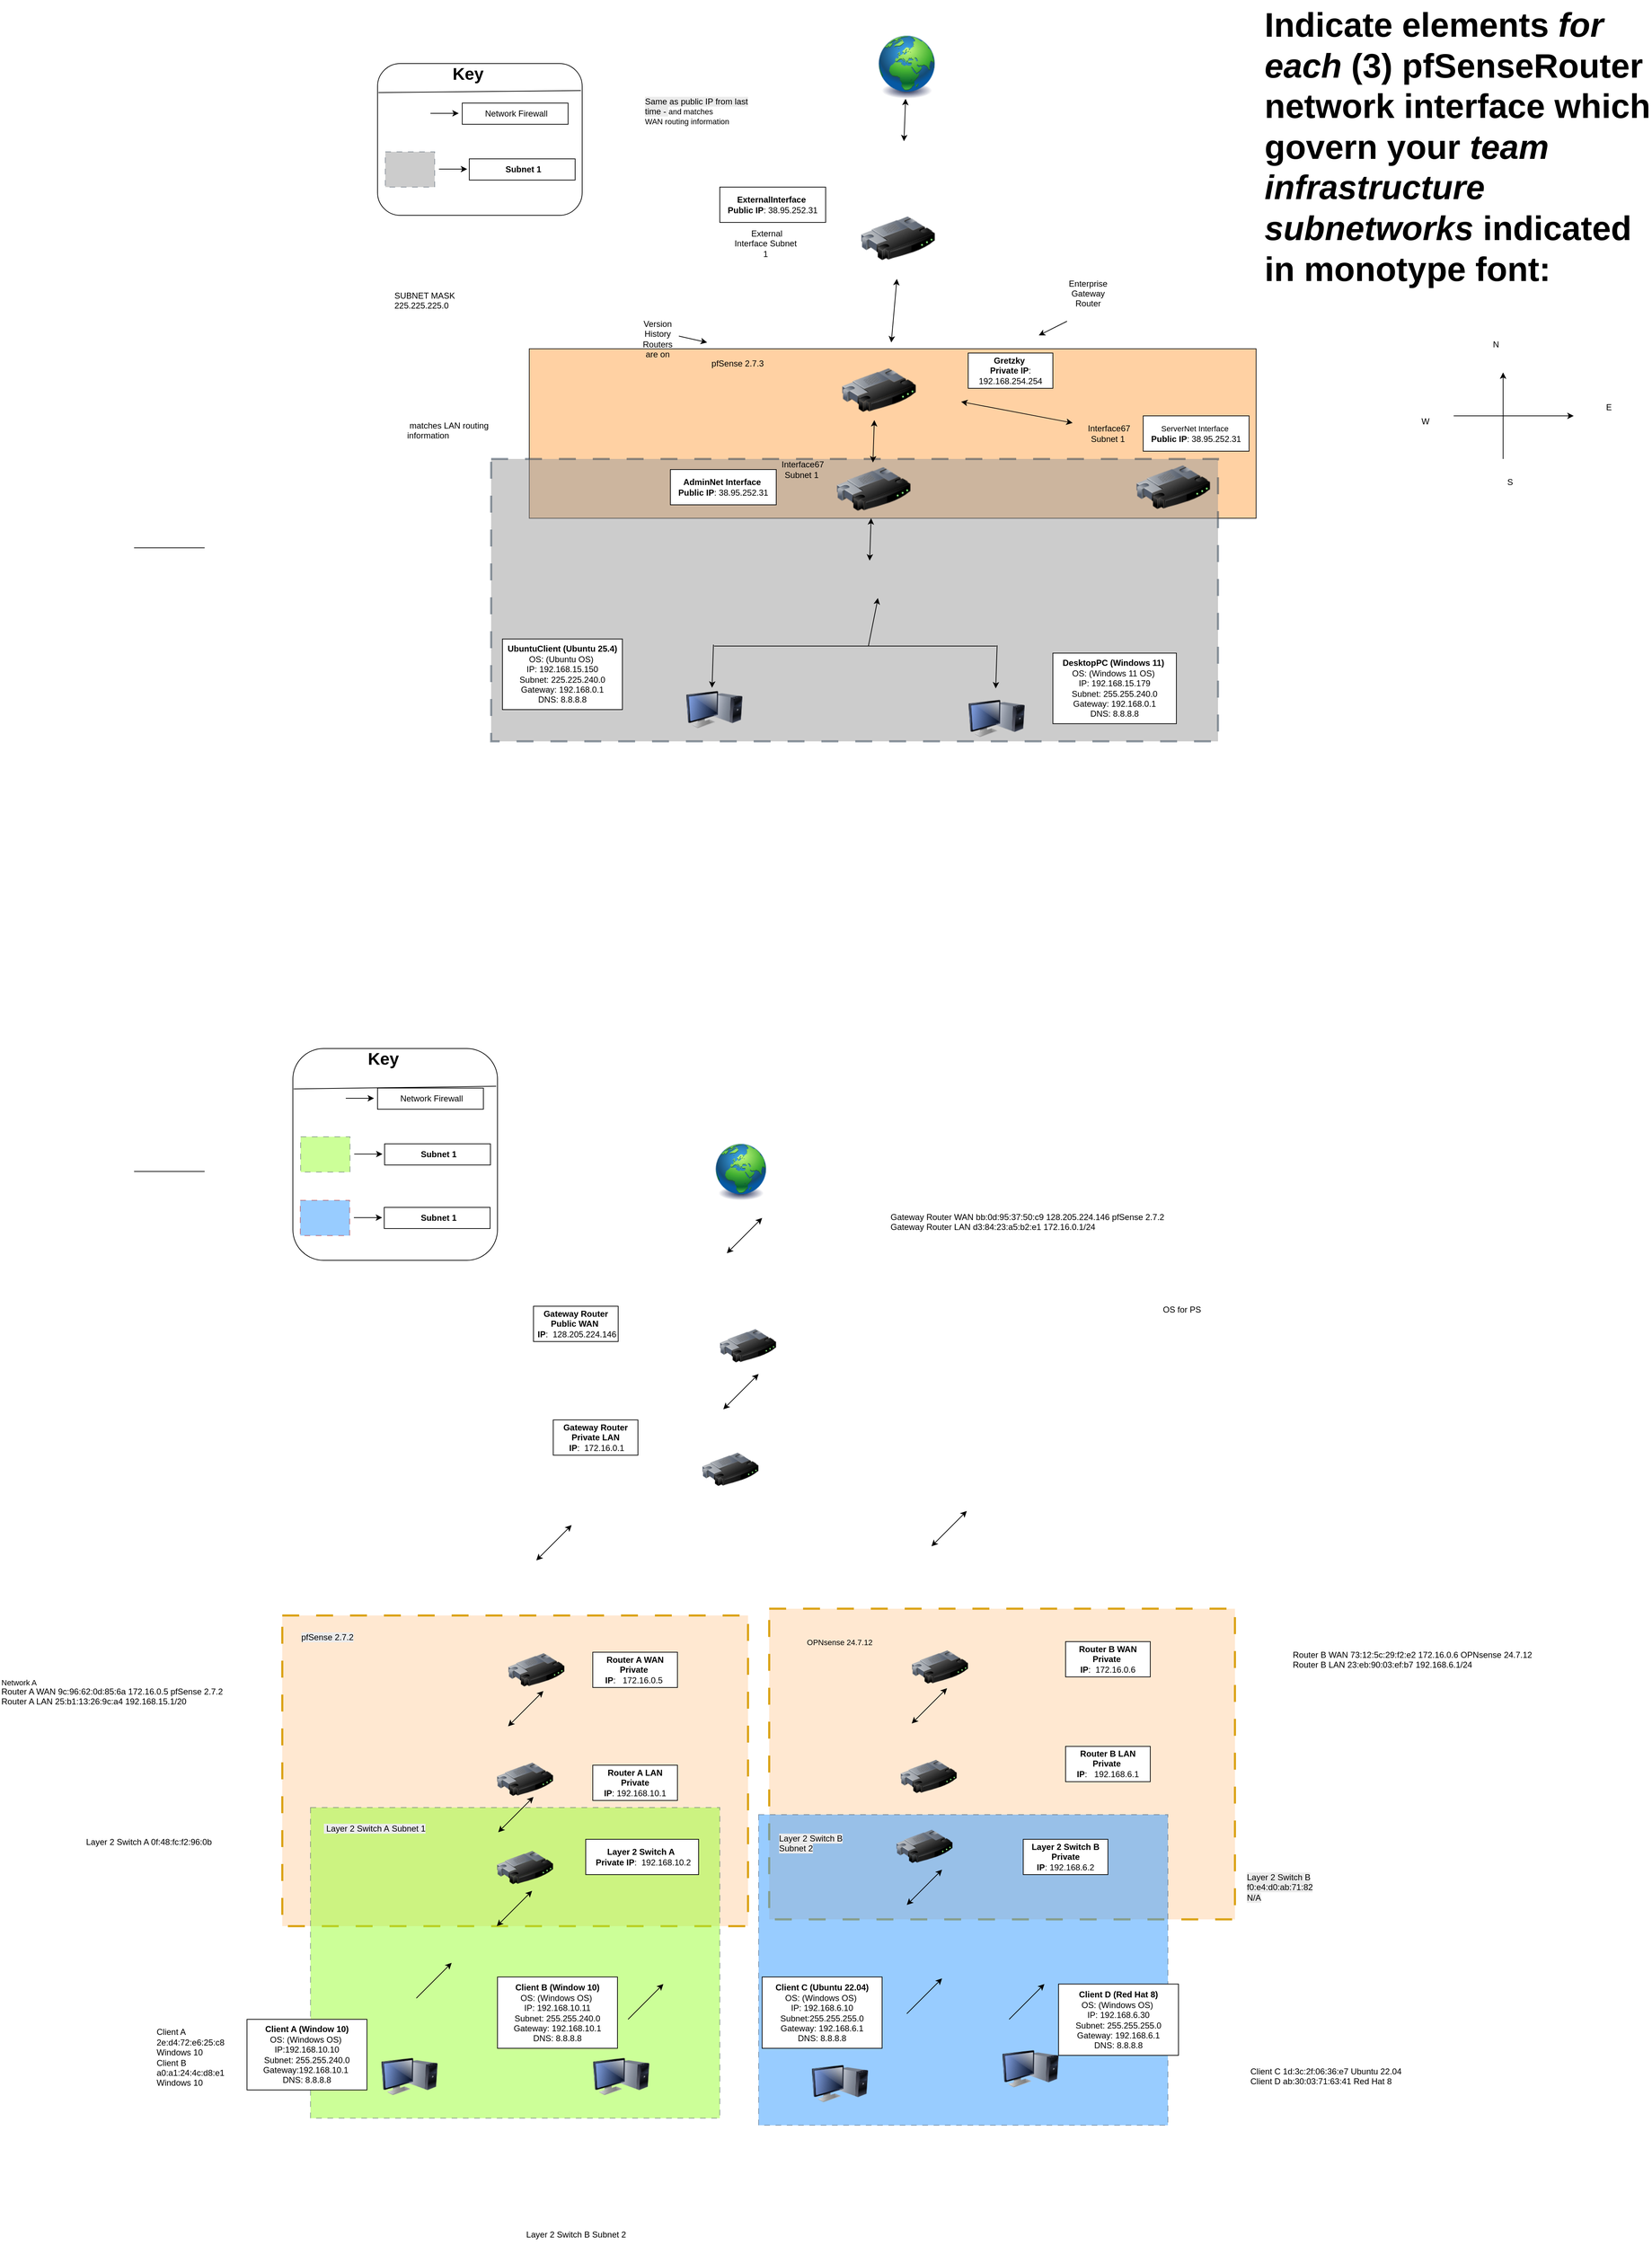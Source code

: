 <mxfile version="28.2.0" pages="2">
  <diagram name="Page-1" id="8R3-ouWrvR0PYowqYxrW">
    <mxGraphModel dx="-2850" dy="4267" grid="1" gridSize="10" guides="1" tooltips="1" connect="1" arrows="1" fold="1" page="1" pageScale="1" pageWidth="850" pageHeight="1100" math="0" shadow="0">
      <root>
        <mxCell id="0" />
        <mxCell id="1" parent="0" />
        <mxCell id="jmSIG3X0HEFknxVYifZG-119" value="" style="rounded=0;whiteSpace=wrap;html=1;fillColor=#ffe6cc;opacity=90;dashed=1;dashPattern=8 8;strokeColor=#d79b00;strokeWidth=3;" parent="1" vertex="1">
          <mxGeometry x="8090" y="1148.4" width="660" height="440" as="geometry" />
        </mxCell>
        <mxCell id="jmSIG3X0HEFknxVYifZG-54" value="OS for PS" style="text;html=1;align=center;verticalAlign=middle;whiteSpace=wrap;rounded=0;" parent="1" vertex="1">
          <mxGeometry x="8620" y="710" width="110" height="30" as="geometry" />
        </mxCell>
        <mxCell id="jmSIG3X0HEFknxVYifZG-86" value="" style="rounded=0;whiteSpace=wrap;html=1;fillColor=#ffe6cc;opacity=90;dashed=1;dashPattern=8 8;strokeColor=#d79b00;strokeWidth=3;" parent="1" vertex="1">
          <mxGeometry x="7400" y="1158" width="660" height="440" as="geometry" />
        </mxCell>
        <mxCell id="jmSIG3X0HEFknxVYifZG-87" value="&lt;p style=&quot;margin: 0px; font-variant-numeric: normal; font-variant-east-asian: normal; font-variant-alternates: normal; font-size-adjust: none; font-kerning: auto; font-optical-sizing: auto; font-feature-settings: normal; font-variation-settings: normal; font-variant-position: normal; font-variant-emoji: normal; font-stretch: normal; font-size: 11px; line-height: normal; font-family: Arial; text-align: start;&quot; class=&quot;p1&quot;&gt;OPNsense 24.7.12&lt;/p&gt;" style="text;html=1;align=center;verticalAlign=middle;whiteSpace=wrap;rounded=0;" parent="1" vertex="1">
          <mxGeometry x="8135" y="1180" width="110" height="30" as="geometry" />
        </mxCell>
        <mxCell id="jmSIG3X0HEFknxVYifZG-88" value="" style="rounded=0;whiteSpace=wrap;html=1;fillColor=#99FF33;opacity=50;dashed=1;dashPattern=8 8;fontColor=#ffffff;strokeColor=#314354;" parent="1" vertex="1">
          <mxGeometry x="7440" y="1430" width="580" height="440" as="geometry" />
        </mxCell>
        <mxCell id="jmSIG3X0HEFknxVYifZG-89" value="" style="image;html=1;image=img/lib/clip_art/networking/Router_128x128.png" parent="1" vertex="1">
          <mxGeometry x="7704" y="1475" width="80" height="80" as="geometry" />
        </mxCell>
        <mxCell id="jmSIG3X0HEFknxVYifZG-90" value="" style="image;html=1;image=img/lib/clip_art/computers/Monitor_Tower_128x128.png" parent="1" vertex="1">
          <mxGeometry x="7540" y="1771" width="80" height="80" as="geometry" />
        </mxCell>
        <mxCell id="jmSIG3X0HEFknxVYifZG-91" value="" style="shape=image;html=1;verticalAlign=top;verticalLabelPosition=bottom;labelBackgroundColor=#ffffff;imageAspect=0;aspect=fixed;image=https://icons.diagrams.net/icon-cache1/Security_Double_Color_Red_and_black_vol_2-2413/fire__wall__firewall__security-520.svg" parent="1" vertex="1">
          <mxGeometry x="7704" y="1598" width="52" height="52" as="geometry" />
        </mxCell>
        <mxCell id="jmSIG3X0HEFknxVYifZG-92" value="" style="endArrow=classic;html=1;rounded=0;" parent="1" edge="1">
          <mxGeometry width="50" height="50" relative="1" as="geometry">
            <mxPoint x="7590" y="1700" as="sourcePoint" />
            <mxPoint x="7640" y="1650" as="targetPoint" />
          </mxGeometry>
        </mxCell>
        <mxCell id="jmSIG3X0HEFknxVYifZG-93" value="" style="endArrow=classic;startArrow=classic;html=1;rounded=0;" parent="1" edge="1">
          <mxGeometry x="0.01" width="50" height="50" relative="1" as="geometry">
            <mxPoint x="7704" y="1598" as="sourcePoint" />
            <mxPoint x="7754" y="1548" as="targetPoint" />
            <mxPoint as="offset" />
          </mxGeometry>
        </mxCell>
        <mxCell id="jmSIG3X0HEFknxVYifZG-94" value="&lt;b&gt;Client A (Window 10)&lt;/b&gt;&lt;div&gt;OS: (&lt;span style=&quot;background-color: transparent; color: light-dark(rgb(0, 0, 0), rgb(255, 255, 255));&quot;&gt;Windows&lt;/span&gt;&lt;span style=&quot;background-color: transparent; color: light-dark(rgb(0, 0, 0), rgb(255, 255, 255));&quot;&gt;&amp;nbsp;OS)&amp;nbsp;&lt;/span&gt;&lt;/div&gt;&lt;div&gt;IP:&lt;span style=&quot;background-color: transparent; color: light-dark(rgb(0, 0, 0), rgb(255, 255, 255));&quot;&gt;192.168.10.10&lt;/span&gt;&lt;/div&gt;&lt;div&gt;&lt;font style=&quot;color: rgb(0, 0, 0);&quot;&gt;Subnet&lt;/font&gt;:&amp;nbsp;&lt;span style=&quot;background-color: transparent; color: light-dark(rgb(0, 0, 0), rgb(255, 255, 255));&quot;&gt;255.255.240.0&lt;/span&gt;&lt;/div&gt;&lt;div&gt;&lt;font style=&quot;color: rgb(0, 0, 0);&quot;&gt;Gateway&lt;/font&gt;:&lt;span style=&quot;background-color: transparent; color: light-dark(rgb(0, 0, 0), rgb(255, 255, 255));&quot;&gt;192.168.10.1&lt;/span&gt;&lt;span style=&quot;background-color: transparent; color: light-dark(rgb(0, 0, 0), rgb(255, 255, 255));&quot;&gt;&amp;nbsp;&lt;/span&gt;&lt;/div&gt;&lt;div&gt;&lt;font style=&quot;background-color: transparent; color: rgb(0, 0, 0);&quot;&gt;DNS&lt;/font&gt;&lt;span style=&quot;background-color: transparent; color: light-dark(rgb(0, 0, 0), rgb(255, 255, 255));&quot;&gt;: 8.8.8.8&lt;/span&gt;&lt;/div&gt;" style="rounded=0;whiteSpace=wrap;html=1;" parent="1" vertex="1">
          <mxGeometry x="7350" y="1730" width="170" height="100" as="geometry" />
        </mxCell>
        <mxCell id="jmSIG3X0HEFknxVYifZG-95" value="&lt;b&gt;Client B (Window 10)&lt;/b&gt;&lt;div&gt;OS: (&lt;span style=&quot;background-color: transparent; color: light-dark(rgb(0, 0, 0), rgb(255, 255, 255));&quot;&gt;Windows&lt;/span&gt;&lt;span style=&quot;background-color: transparent; color: light-dark(rgb(0, 0, 0), rgb(255, 255, 255));&quot;&gt;&amp;nbsp;OS)&amp;nbsp;&lt;/span&gt;&lt;/div&gt;&lt;div&gt;&lt;div&gt;IP:&amp;nbsp;&lt;span style=&quot;background-color: transparent; color: light-dark(rgb(0, 0, 0), rgb(255, 255, 255));&quot;&gt;192.168.10.11&lt;/span&gt;&lt;/div&gt;&lt;div&gt;&lt;font style=&quot;color: rgb(0, 0, 0);&quot;&gt;Subnet&lt;/font&gt;:&amp;nbsp;&lt;span style=&quot;background-color: transparent; color: light-dark(rgb(0, 0, 0), rgb(255, 255, 255));&quot;&gt;255.255.240.0&lt;/span&gt;&lt;/div&gt;&lt;div&gt;&lt;font style=&quot;color: rgb(0, 0, 0);&quot;&gt;Gateway&lt;/font&gt;:&amp;nbsp;&lt;span style=&quot;background-color: transparent; color: light-dark(rgb(0, 0, 0), rgb(255, 255, 255));&quot;&gt;192.168.10.1&lt;/span&gt;&lt;/div&gt;&lt;div&gt;&lt;font style=&quot;color: rgb(0, 0, 0);&quot;&gt;DNS&lt;/font&gt;: 8.8.8.8&lt;/div&gt;&lt;/div&gt;" style="rounded=0;whiteSpace=wrap;html=1;" parent="1" vertex="1">
          <mxGeometry x="7705" y="1670" width="170" height="101" as="geometry" />
        </mxCell>
        <mxCell id="jmSIG3X0HEFknxVYifZG-97" value="" style="image;html=1;image=img/lib/clip_art/computers/Monitor_Tower_128x128.png" parent="1" vertex="1">
          <mxGeometry x="7840" y="1771" width="80" height="80" as="geometry" />
        </mxCell>
        <mxCell id="jmSIG3X0HEFknxVYifZG-98" value="" style="endArrow=classic;html=1;rounded=0;" parent="1" edge="1">
          <mxGeometry width="50" height="50" relative="1" as="geometry">
            <mxPoint x="7890" y="1730" as="sourcePoint" />
            <mxPoint x="7940" y="1680" as="targetPoint" />
          </mxGeometry>
        </mxCell>
        <mxCell id="jmSIG3X0HEFknxVYifZG-99" value="Layer 2 Switch A 0f:48:fc:f2:96:0b" style="text;whiteSpace=wrap;html=1;" parent="1" vertex="1">
          <mxGeometry x="7120" y="1465" width="210" height="40" as="geometry" />
        </mxCell>
        <mxCell id="jmSIG3X0HEFknxVYifZG-100" value="&lt;div&gt;&lt;p style=&quot;margin: 0px; font-variant-numeric: normal; font-variant-east-asian: normal; font-variant-alternates: normal; font-size-adjust: none; font-kerning: auto; font-optical-sizing: auto; font-feature-settings: normal; font-variation-settings: normal; font-variant-position: normal; font-variant-emoji: normal; font-stretch: normal; font-size: 11px; line-height: normal; font-family: Arial;&quot; class=&quot;p1&quot;&gt;Network A&lt;/p&gt;&lt;/div&gt;Router A WAN 9c:96:62:0d:85:6a 172.16.0.5 pfSense 2.7.2&lt;br&gt;Router A LAN 25:b1:13:26:9c:a4 192.168.15.1/20" style="text;whiteSpace=wrap;html=1;" parent="1" vertex="1">
          <mxGeometry x="7000" y="1240" width="370" height="50" as="geometry" />
        </mxCell>
        <mxCell id="jmSIG3X0HEFknxVYifZG-101" value="" style="image;html=1;image=img/lib/clip_art/networking/Router_128x128.png" parent="1" vertex="1">
          <mxGeometry x="7704" y="1350" width="80" height="80" as="geometry" />
        </mxCell>
        <mxCell id="jmSIG3X0HEFknxVYifZG-102" value="" style="image;html=1;image=img/lib/clip_art/networking/Router_128x128.png" parent="1" vertex="1">
          <mxGeometry x="7720" y="1195" width="80" height="80" as="geometry" />
        </mxCell>
        <mxCell id="jmSIG3X0HEFknxVYifZG-103" value="" style="endArrow=classic;startArrow=classic;html=1;rounded=0;" parent="1" edge="1">
          <mxGeometry x="0.01" width="50" height="50" relative="1" as="geometry">
            <mxPoint x="7720" y="1315" as="sourcePoint" />
            <mxPoint x="7770" y="1265" as="targetPoint" />
            <mxPoint as="offset" />
          </mxGeometry>
        </mxCell>
        <mxCell id="jmSIG3X0HEFknxVYifZG-104" value="" style="shape=image;html=1;verticalAlign=top;verticalLabelPosition=bottom;labelBackgroundColor=#ffffff;imageAspect=0;aspect=fixed;image=https://icons.diagrams.net/icon-cache1/Security_Double_Color_Red_and_black_vol_2-2413/fire__wall__firewall__security-520.svg" parent="1" vertex="1">
          <mxGeometry x="7730" y="1300" width="52" height="52" as="geometry" />
        </mxCell>
        <mxCell id="jmSIG3X0HEFknxVYifZG-105" value="" style="shape=image;html=1;verticalAlign=top;verticalLabelPosition=bottom;labelBackgroundColor=#ffffff;imageAspect=0;aspect=fixed;image=https://icons.diagrams.net/icon-cache1/Security_Double_Color_Red_and_black_vol_2-2413/fire__wall__firewall__security-520.svg" parent="1" vertex="1">
          <mxGeometry x="7730" y="1094" width="52" height="52" as="geometry" />
        </mxCell>
        <mxCell id="jmSIG3X0HEFknxVYifZG-106" value="" style="endArrow=classic;startArrow=classic;html=1;rounded=0;" parent="1" edge="1">
          <mxGeometry x="0.01" width="50" height="50" relative="1" as="geometry">
            <mxPoint x="8025" y="866" as="sourcePoint" />
            <mxPoint x="8075" y="816" as="targetPoint" />
            <mxPoint as="offset" />
          </mxGeometry>
        </mxCell>
        <mxCell id="jmSIG3X0HEFknxVYifZG-107" value="" style="image;html=1;image=img/lib/clip_art/general/Earth_globe_128x128.png" parent="1" vertex="1">
          <mxGeometry x="8010" y="490" width="80" height="80" as="geometry" />
        </mxCell>
        <mxCell id="jmSIG3X0HEFknxVYifZG-109" value="" style="rounded=0;whiteSpace=wrap;html=1;fillColor=#3399FF;opacity=50;dashed=1;dashPattern=8 8;fontColor=#ffffff;strokeColor=#314354;" parent="1" vertex="1">
          <mxGeometry x="8075" y="1440" width="580" height="440" as="geometry" />
        </mxCell>
        <mxCell id="jmSIG3X0HEFknxVYifZG-113" value="" style="image;html=1;image=img/lib/clip_art/networking/Router_128x128.png" parent="1" vertex="1">
          <mxGeometry x="8270" y="1445" width="80" height="80" as="geometry" />
        </mxCell>
        <mxCell id="jmSIG3X0HEFknxVYifZG-114" value="&lt;b&gt;Client D (Red Hat 8)&lt;/b&gt;&lt;div&gt;OS: (&lt;span style=&quot;background-color: transparent; color: light-dark(rgb(0, 0, 0), rgb(255, 255, 255));&quot;&gt;Windows&lt;/span&gt;&lt;span style=&quot;background-color: transparent; color: light-dark(rgb(0, 0, 0), rgb(255, 255, 255));&quot;&gt;&amp;nbsp;OS)&amp;nbsp;&lt;/span&gt;&lt;/div&gt;&lt;div&gt;&lt;div&gt;IP:&amp;nbsp;&lt;span style=&quot;background-color: transparent; color: light-dark(rgb(0, 0, 0), rgb(255, 255, 255));&quot;&gt;192.168.6.30&lt;/span&gt;&lt;/div&gt;&lt;div&gt;&lt;font style=&quot;color: rgb(0, 0, 0);&quot;&gt;Subnet&lt;/font&gt;:&amp;nbsp;&lt;span style=&quot;background-color: transparent; color: light-dark(rgb(0, 0, 0), rgb(255, 255, 255));&quot;&gt;255.255.255.0&lt;/span&gt;&lt;/div&gt;&lt;div&gt;&lt;font style=&quot;color: rgb(0, 0, 0);&quot;&gt;Gateway&lt;/font&gt;:&amp;nbsp;&lt;span style=&quot;text-align: left; background-color: transparent; color: light-dark(rgb(0, 0, 0), rgb(255, 255, 255));&quot;&gt;192.168.6.1&lt;/span&gt;&lt;/div&gt;&lt;div&gt;&lt;font style=&quot;color: rgb(0, 0, 0);&quot;&gt;DNS&lt;/font&gt;: 8.8.8.8&lt;/div&gt;&lt;/div&gt;" style="rounded=0;whiteSpace=wrap;html=1;" parent="1" vertex="1">
          <mxGeometry x="8500" y="1680" width="170" height="101" as="geometry" />
        </mxCell>
        <mxCell id="jmSIG3X0HEFknxVYifZG-115" value="&lt;b&gt;Client C (Ubuntu 22.04)&lt;/b&gt;&lt;div&gt;OS: (&lt;span style=&quot;background-color: transparent; color: light-dark(rgb(0, 0, 0), rgb(255, 255, 255));&quot;&gt;Windows&lt;/span&gt;&lt;span style=&quot;background-color: transparent; color: light-dark(rgb(0, 0, 0), rgb(255, 255, 255));&quot;&gt;&amp;nbsp;OS)&amp;nbsp;&lt;/span&gt;&lt;/div&gt;&lt;div&gt;&lt;div&gt;IP:&amp;nbsp;&lt;span style=&quot;background-color: transparent; color: light-dark(rgb(0, 0, 0), rgb(255, 255, 255));&quot;&gt;192.168.6.10&lt;/span&gt;&lt;/div&gt;&lt;div&gt;&lt;font style=&quot;color: rgb(0, 0, 0);&quot;&gt;Subnet&lt;/font&gt;:&lt;span style=&quot;background-color: transparent; color: light-dark(rgb(0, 0, 0), rgb(255, 255, 255));&quot;&gt;255.255.255.0&lt;/span&gt;&lt;/div&gt;&lt;div&gt;&lt;font style=&quot;color: rgb(0, 0, 0);&quot;&gt;Gateway&lt;/font&gt;:&amp;nbsp;&lt;span style=&quot;text-align: left; background-color: transparent; color: light-dark(rgb(0, 0, 0), rgb(255, 255, 255));&quot;&gt;192.168.6.1&lt;/span&gt;&lt;/div&gt;&lt;div&gt;&lt;font style=&quot;color: rgb(0, 0, 0);&quot;&gt;DNS&lt;/font&gt;: 8.8.8.8&lt;/div&gt;&lt;/div&gt;" style="rounded=0;whiteSpace=wrap;html=1;" parent="1" vertex="1">
          <mxGeometry x="8080" y="1670" width="170" height="101" as="geometry" />
        </mxCell>
        <mxCell id="jmSIG3X0HEFknxVYifZG-116" value="" style="image;html=1;image=img/lib/clip_art/computers/Monitor_Tower_128x128.png" parent="1" vertex="1">
          <mxGeometry x="8150" y="1781" width="80" height="80" as="geometry" />
        </mxCell>
        <mxCell id="jmSIG3X0HEFknxVYifZG-117" value="" style="image;html=1;image=img/lib/clip_art/computers/Monitor_Tower_128x128.png" parent="1" vertex="1">
          <mxGeometry x="8420" y="1760" width="80" height="80" as="geometry" />
        </mxCell>
        <mxCell id="jmSIG3X0HEFknxVYifZG-118" value="Client C 1d:3c:2f:06:36:e7 Ubuntu 22.04&#xa;Client D ab:30:03:71:63:41 Red Hat 8" style="text;whiteSpace=wrap;html=1;" parent="1" vertex="1">
          <mxGeometry x="8770" y="1790" width="250" height="50" as="geometry" />
        </mxCell>
        <mxCell id="jmSIG3X0HEFknxVYifZG-120" value="&#xa;Client A 2e:d4:72:e6:25:c8 Windows 10&#xa;Client B a0:a1:24:4c:d8:e1 Windows 10&#xa;&#xa;&#xa;" style="text;whiteSpace=wrap;html=1;" parent="1" vertex="1">
          <mxGeometry x="7220" y="1720" width="110" height="40" as="geometry" />
        </mxCell>
        <mxCell id="jmSIG3X0HEFknxVYifZG-121" value="" style="shape=image;html=1;verticalAlign=top;verticalLabelPosition=bottom;labelBackgroundColor=#ffffff;imageAspect=0;aspect=fixed;image=https://icons.diagrams.net/icon-cache1/Security_Double_Color_Red_and_black_vol_2-2413/fire__wall__firewall__security-520.svg" parent="1" vertex="1">
          <mxGeometry x="8298" y="1580" width="52" height="52" as="geometry" />
        </mxCell>
        <mxCell id="jmSIG3X0HEFknxVYifZG-122" value="" style="endArrow=classic;startArrow=classic;html=1;rounded=0;" parent="1" edge="1">
          <mxGeometry x="0.01" width="50" height="50" relative="1" as="geometry">
            <mxPoint x="8285" y="1568" as="sourcePoint" />
            <mxPoint x="8335" y="1518" as="targetPoint" />
            <mxPoint as="offset" />
          </mxGeometry>
        </mxCell>
        <mxCell id="jmSIG3X0HEFknxVYifZG-123" value="" style="endArrow=classic;html=1;rounded=0;" parent="1" edge="1">
          <mxGeometry width="50" height="50" relative="1" as="geometry">
            <mxPoint x="8285" y="1722" as="sourcePoint" />
            <mxPoint x="8335" y="1672" as="targetPoint" />
          </mxGeometry>
        </mxCell>
        <mxCell id="jmSIG3X0HEFknxVYifZG-124" value="" style="endArrow=classic;html=1;rounded=0;" parent="1" edge="1">
          <mxGeometry width="50" height="50" relative="1" as="geometry">
            <mxPoint x="8430" y="1730" as="sourcePoint" />
            <mxPoint x="8480" y="1680" as="targetPoint" />
          </mxGeometry>
        </mxCell>
        <mxCell id="jmSIG3X0HEFknxVYifZG-130" value="" style="image;html=1;image=img/lib/clip_art/networking/Router_128x128.png" parent="1" vertex="1">
          <mxGeometry x="8276" y="1346" width="80" height="80" as="geometry" />
        </mxCell>
        <mxCell id="jmSIG3X0HEFknxVYifZG-131" value="" style="image;html=1;image=img/lib/clip_art/networking/Router_128x128.png" parent="1" vertex="1">
          <mxGeometry x="8292" y="1191" width="80" height="80" as="geometry" />
        </mxCell>
        <mxCell id="jmSIG3X0HEFknxVYifZG-132" value="" style="endArrow=classic;startArrow=classic;html=1;rounded=0;" parent="1" edge="1">
          <mxGeometry x="0.01" width="50" height="50" relative="1" as="geometry">
            <mxPoint x="8292" y="1311" as="sourcePoint" />
            <mxPoint x="8342" y="1261" as="targetPoint" />
            <mxPoint as="offset" />
          </mxGeometry>
        </mxCell>
        <mxCell id="jmSIG3X0HEFknxVYifZG-133" value="" style="shape=image;html=1;verticalAlign=top;verticalLabelPosition=bottom;labelBackgroundColor=#ffffff;imageAspect=0;aspect=fixed;image=https://icons.diagrams.net/icon-cache1/Security_Double_Color_Red_and_black_vol_2-2413/fire__wall__firewall__security-520.svg" parent="1" vertex="1">
          <mxGeometry x="8302" y="1296" width="52" height="52" as="geometry" />
        </mxCell>
        <mxCell id="jmSIG3X0HEFknxVYifZG-134" value="" style="shape=image;html=1;verticalAlign=top;verticalLabelPosition=bottom;labelBackgroundColor=#ffffff;imageAspect=0;aspect=fixed;image=https://icons.diagrams.net/icon-cache1/Security_Double_Color_Red_and_black_vol_2-2413/fire__wall__firewall__security-520.svg" parent="1" vertex="1">
          <mxGeometry x="8302" y="1090" width="52" height="52" as="geometry" />
        </mxCell>
        <mxCell id="jmSIG3X0HEFknxVYifZG-135" value="Router B WAN 73:12:5c:29:f2:e2 172.16.0.6 OPNsense 24.7.12&lt;br&gt;Router B LAN 23:eb:90:03:ef:b7 192.168.6.1/24&lt;div&gt;&lt;br/&gt;&lt;/div&gt;" style="text;whiteSpace=wrap;html=1;" parent="1" vertex="1">
          <mxGeometry x="8830" y="1200" width="370" height="70" as="geometry" />
        </mxCell>
        <mxCell id="jmSIG3X0HEFknxVYifZG-136" value="" style="endArrow=classic;startArrow=classic;html=1;rounded=0;" parent="1" edge="1">
          <mxGeometry x="0.01" width="50" height="50" relative="1" as="geometry">
            <mxPoint x="8320" y="1060" as="sourcePoint" />
            <mxPoint x="8370" y="1010" as="targetPoint" />
            <mxPoint as="offset" />
          </mxGeometry>
        </mxCell>
        <mxCell id="jmSIG3X0HEFknxVYifZG-149" value="" style="rounded=1;whiteSpace=wrap;html=1;" parent="1" vertex="1">
          <mxGeometry x="7415" y="355" width="290" height="300" as="geometry" />
        </mxCell>
        <mxCell id="jmSIG3X0HEFknxVYifZG-150" value="&lt;font style=&quot;font-size: 24px;&quot;&gt;&lt;b&gt;Key&lt;/b&gt;&lt;/font&gt;&amp;nbsp;" style="text;html=1;align=center;verticalAlign=middle;whiteSpace=wrap;rounded=0;" parent="1" vertex="1">
          <mxGeometry x="7515" y="355" width="60" height="30" as="geometry" />
        </mxCell>
        <mxCell id="jmSIG3X0HEFknxVYifZG-151" value="" style="endArrow=none;html=1;rounded=0;exitX=0.004;exitY=0.191;exitDx=0;exitDy=0;exitPerimeter=0;entryX=0.994;entryY=0.178;entryDx=0;entryDy=0;entryPerimeter=0;" parent="1" source="jmSIG3X0HEFknxVYifZG-149" target="jmSIG3X0HEFknxVYifZG-149" edge="1">
          <mxGeometry width="50" height="50" relative="1" as="geometry">
            <mxPoint x="7835" y="590" as="sourcePoint" />
            <mxPoint x="7885" y="540" as="targetPoint" />
          </mxGeometry>
        </mxCell>
        <mxCell id="jmSIG3X0HEFknxVYifZG-152" value="" style="shape=image;html=1;verticalAlign=top;verticalLabelPosition=bottom;labelBackgroundColor=#ffffff;imageAspect=0;aspect=fixed;image=https://icons.diagrams.net/icon-cache1/Security_Double_Color_Red_and_black_vol_2-2413/fire__wall__firewall__security-520.svg" parent="1" vertex="1">
          <mxGeometry x="7435" y="400" width="52" height="52" as="geometry" />
        </mxCell>
        <mxCell id="jmSIG3X0HEFknxVYifZG-153" value="" style="rounded=0;whiteSpace=wrap;html=1;shadow=0;dashed=1;dashPattern=8 8;fillColor=#99FF33;fontColor=#ffffff;strokeColor=#314354;opacity=50;" parent="1" vertex="1">
          <mxGeometry x="7426" y="480" width="70" height="50" as="geometry" />
        </mxCell>
        <mxCell id="jmSIG3X0HEFknxVYifZG-154" value="&amp;nbsp;Network Firewall" style="text;html=1;align=center;verticalAlign=middle;whiteSpace=wrap;rounded=0;strokeColor=default;" parent="1" vertex="1">
          <mxGeometry x="7535" y="411" width="150" height="30" as="geometry" />
        </mxCell>
        <mxCell id="jmSIG3X0HEFknxVYifZG-155" value="&lt;b&gt;&amp;nbsp;Subnet 1&lt;/b&gt;" style="text;html=1;align=center;verticalAlign=middle;whiteSpace=wrap;rounded=0;strokeColor=default;strokeWidth=1;" parent="1" vertex="1">
          <mxGeometry x="7545" y="490" width="150" height="30" as="geometry" />
        </mxCell>
        <mxCell id="jmSIG3X0HEFknxVYifZG-156" value="" style="endArrow=classic;html=1;rounded=0;" parent="1" edge="1">
          <mxGeometry width="50" height="50" relative="1" as="geometry">
            <mxPoint x="7502" y="504.55" as="sourcePoint" />
            <mxPoint x="7542" y="504.55" as="targetPoint" />
          </mxGeometry>
        </mxCell>
        <mxCell id="jmSIG3X0HEFknxVYifZG-157" value="" style="endArrow=classic;html=1;rounded=0;" parent="1" edge="1">
          <mxGeometry width="50" height="50" relative="1" as="geometry">
            <mxPoint x="7490" y="425.55" as="sourcePoint" />
            <mxPoint x="7530" y="425.55" as="targetPoint" />
          </mxGeometry>
        </mxCell>
        <mxCell id="jmSIG3X0HEFknxVYifZG-158" value="" style="rounded=0;whiteSpace=wrap;html=1;shadow=0;dashed=1;dashPattern=8 8;fillColor=#3399FF;fontColor=#ffffff;strokeColor=#B20000;opacity=50;" parent="1" vertex="1">
          <mxGeometry x="7425.5" y="570" width="70" height="50" as="geometry" />
        </mxCell>
        <mxCell id="jmSIG3X0HEFknxVYifZG-159" value="&lt;b&gt;&amp;nbsp;Subnet 1&lt;/b&gt;" style="text;html=1;align=center;verticalAlign=middle;whiteSpace=wrap;rounded=0;strokeColor=default;strokeWidth=1;" parent="1" vertex="1">
          <mxGeometry x="7544.5" y="580" width="150" height="30" as="geometry" />
        </mxCell>
        <mxCell id="jmSIG3X0HEFknxVYifZG-160" value="" style="endArrow=classic;html=1;rounded=0;" parent="1" edge="1">
          <mxGeometry width="50" height="50" relative="1" as="geometry">
            <mxPoint x="7501.5" y="594.55" as="sourcePoint" />
            <mxPoint x="7541.5" y="594.55" as="targetPoint" />
          </mxGeometry>
        </mxCell>
        <mxCell id="jmSIG3X0HEFknxVYifZG-162" value="" style="shape=link;html=1;rounded=0;width=883.333;" parent="1" edge="1">
          <mxGeometry width="100" relative="1" as="geometry">
            <mxPoint x="7190" y="87.5" as="sourcePoint" />
            <mxPoint x="7290" y="87.5" as="targetPoint" />
          </mxGeometry>
        </mxCell>
        <mxCell id="jmSIG3X0HEFknxVYifZG-164" value="&lt;b&gt;&lt;span style=&quot;text-align: left;&quot;&gt;Layer 2 Switch A&lt;/span&gt;&amp;nbsp;&lt;br&gt;&lt;/b&gt;&lt;div&gt;&lt;font style=&quot;background-color: transparent;&quot;&gt;&lt;span style=&quot;color: rgba(0, 0, 0, 0); font-family: monospace; font-size: 0px; text-align: start; text-wrap-mode: nowrap; background-color: transparent;&quot;&gt;[%3CmxGraphModel%3E%3Croot%3E%3CmxCell%20id%3D%220%22%2F%3E%3CmxCell%20id%3D%221%22%20parent%3D%220%22%2F%3E%3CmxCell%20id%3D%222%22%20value%3D%22%22%20style%3D%22endArrow%3Dclassic%3BstartArrow%3Dclassic%3Bhtml%3D1%3Brounded%3D0%3B%22%20edge%3D%221%22%20parent%3D%221%22%3E%3CmxGeometry%20x%3D%220.01%22%20width%3D%2250%22%20height%3D%2250%22%20relative%3D%221%22%20as%3D%22geometry%22%3E%3CmxPoint%20x%3D%227760%22%20y%3D%221080%22%20as%3D%22sourcePoint%22%2F%3E%3CmxPoint%20x%3D%227810%22%20y%3D%221030%22%20as%3D%22targetPoint%22%2F%3E%3CmxPoint%20as%3D%22offset%22%2F%3E%3C%2FmxGeometry%3E%3C%2FmxCell%3E%3C%2Froot%3E%3C%2FmxGraphModel%[][]&lt;/span&gt;&lt;b style=&quot;&quot;&gt;&lt;font style=&quot;color: rgb(0, 0, 0);&quot;&gt;&amp;nbsp;Private&amp;nbsp;&lt;/font&gt;&lt;/b&gt;&lt;/font&gt;&lt;font style=&quot;background-color: transparent; color: light-dark(rgb(0, 0, 0), rgb(255, 255, 255));&quot;&gt;&lt;span style=&quot;color: rgba(0, 0, 0, 0); font-family: monospace; font-size: 0px; text-align: start; text-wrap-mode: nowrap; background-color: transparent;&quot;&gt;%3CmxGraphModel%3E%3Croot%3E%3CmxCell%20id%3D%220%22%2F%3E%3CmxCell%20id%3D%221%22%20parent%3D%220%22%2F%3E%3CmxCell%20id%3D%222%22%20value%3D%22%22%20style%3D%22endArrow%3Dclassic%3BstartArrow%3Dclassic%3Bhtml%3D1%3Brounded%3D0%3B%22%20edge%3D%221%22%20parent%3D%221%22%3E%3CmxGeometry%20x%3D%220.01%22%20width%3D%2250%22%20height%3D%2250%22%20relative%3D%221%22%20as%3D%22geometry%22%3E%3CmxPoint%20x%3D%227760%22%20y%3D%221080%22%20as%3D%22sourcePoint%22%2F%3E%3CmxPoint%20x%3D%227810%22%20y%3D%221030%22%20as%3D%22targetPoint%22%2F%3E%3CmxPoint%20as%3D%22offset%22%2F%3E%3C%2FmxGeometry%3E%3C%2FmxCell%3E%3C%2Froot%3E%3C%2FmxGraphModel%&lt;/span&gt;&lt;b&gt;&lt;font style=&quot;color: rgb(0, 0, 0);&quot;&gt;IP&lt;/font&gt;&lt;/b&gt;&lt;/font&gt;&lt;span style=&quot;background-color: transparent; color: light-dark(rgb(0, 0, 0), rgb(255, 255, 255));&quot;&gt;:&lt;/span&gt;&lt;span style=&quot;background-color: transparent; color: light-dark(rgb(0, 0, 0), rgb(255, 255, 255));&quot;&gt;&amp;nbsp;&lt;/span&gt;&lt;font style=&quot;background-color: transparent; color: light-dark(rgb(0, 0, 0), rgb(255, 255, 255));&quot;&gt;&lt;span style=&quot;color: rgba(0, 0, 0, 0); font-family: monospace; font-size: 0px; text-align: start; text-wrap-mode: nowrap; background-color: transparent;&quot;&gt;%3CmxGraphModel%3E%3Croot%3E%3CmxCell%20id%3D%220%22%2F%3E%3CmxCell%20id%3D%221%22%20parent%3D%220%22%2F%3E%3CmxCell%20id%3D%222%22%20value%3D%22%22%20style%3D%22endArrow%3Dclassic%3BstartArrow%3Dclassic%3Bhtml%3D1%3Brounded%3D0%3B%22%20edge%3D%221%22%20parent%3D%221%22%3E%3CmxGeometry%20x%3D%220.01%22%20width%3D%2250%22%20height%3D%2250%22%20relative%3D%221%22%20as%3D%22geometry%22%3E%3CmxPoint%20x%3D%227760%22%20y%3D%221080%22%20as%3D%22sourcePoint%22%2F%3E%3CmxPoint%20x%3D%227810%22%20y%3D%221030%22%20as%3D%22targetPoint%22%2F%3E%3CmxPoint%20as%3D%22offset%22%2F%3E%3C%2FmxGeometry%3E%3C%2FmxCell%3E%3C%2Froot%3E%3C%2FmxGraphModel%[]&lt;/span&gt;&lt;/font&gt;&lt;span style=&quot;background-color: transparent; color: light-dark(rgb(0, 0, 0), rgb(255, 255, 255));&quot;&gt;&amp;nbsp;&lt;/span&gt;&lt;span style=&quot;background-color: transparent; color: light-dark(rgb(0, 0, 0), rgb(255, 255, 255));&quot;&gt;192.168.10.2&lt;/span&gt;&lt;/div&gt;" style="rounded=0;whiteSpace=wrap;html=1;" parent="1" vertex="1">
          <mxGeometry x="7830" y="1475" width="160" height="50" as="geometry" />
        </mxCell>
        <mxCell id="YeXkgbG_geoZ1zjIWWEg-1" value="" style="image;html=1;image=img/lib/clip_art/networking/Router_128x128.png" vertex="1" parent="1">
          <mxGeometry x="7995" y="911" width="80" height="80" as="geometry" />
        </mxCell>
        <mxCell id="YeXkgbG_geoZ1zjIWWEg-2" value="" style="image;html=1;image=img/lib/clip_art/networking/Router_128x128.png" vertex="1" parent="1">
          <mxGeometry x="8020" y="736" width="80" height="80" as="geometry" />
        </mxCell>
        <mxCell id="YeXkgbG_geoZ1zjIWWEg-4" value="" style="shape=image;html=1;verticalAlign=top;verticalLabelPosition=bottom;labelBackgroundColor=#ffffff;imageAspect=0;aspect=fixed;image=https://icons.diagrams.net/icon-cache1/Security_Double_Color_Red_and_black_vol_2-2413/fire__wall__firewall__security-520.svg" vertex="1" parent="1">
          <mxGeometry x="8020" y="859" width="52" height="52" as="geometry" />
        </mxCell>
        <mxCell id="YeXkgbG_geoZ1zjIWWEg-5" value="" style="endArrow=classic;startArrow=classic;html=1;rounded=0;" edge="1" parent="1">
          <mxGeometry x="0.01" width="50" height="50" relative="1" as="geometry">
            <mxPoint x="7760" y="1080" as="sourcePoint" />
            <mxPoint x="7810" y="1030" as="targetPoint" />
            <mxPoint as="offset" />
          </mxGeometry>
        </mxCell>
        <mxCell id="YeXkgbG_geoZ1zjIWWEg-7" value="&lt;b&gt;Gateway Router Private LAN&lt;br&gt;&lt;/b&gt;&lt;div&gt;&lt;font style=&quot;background-color: transparent;&quot;&gt;&lt;span style=&quot;color: rgba(0, 0, 0, 0); font-family: monospace; font-size: 0px; text-align: start; text-wrap-mode: nowrap; background-color: transparent;&quot;&gt;%3CmxGraphModel%3E%3Croot%3E%3CmxCell%20id%3D%220%22%2F%3E%3CmxCell%20id%3D%221%22%20parent%3D%220%22%2F%3E%3CmxCell%20id%3D%222%22%20value%3D%22%22%20style%3D%22endArrow%3Dclassic%3BstartArrow%3Dclassic%3Bhtml%3D1%3Brounded%3D0%3B%22%20edge%3D%221%22%20parent%3D%221%22%3E%3CmxGeometry%20x%3D%220.01%22%20width%3D%2250%22%20height%3D%2250%22%20relative%3D%221%22%20as%3D%22geometry%22%3E%3CmxPoint%20x%3D%227760%22%20y%3D%221080%22%20as%3D%22sourcePoint%22%2F%3E%3CmxPoint%20x%3D%227810%22%20y%3D%221030%22%20as%3D%22targetPoint%22%2F%3E%3CmxPoint%20as%3D%22offset%22%2F%3E%3C%2FmxGeometry%3E%3C%2FmxCell%3E%3C%2Froot%3E%3C%2FmxGraphModel%[]&lt;/span&gt;&lt;b style=&quot;&quot;&gt;&lt;font style=&quot;color: rgb(0, 0, 0);&quot;&gt;&amp;nbsp;IP&lt;/font&gt;&lt;/b&gt;&lt;/font&gt;&lt;span style=&quot;background-color: transparent;&quot;&gt;&lt;font style=&quot;color: rgb(0, 0, 0);&quot;&gt;:&lt;/font&gt;&lt;/span&gt;&lt;span style=&quot;background-color: transparent; color: light-dark(rgb(0, 0, 0), rgb(255, 255, 255));&quot;&gt;&amp;nbsp;&lt;/span&gt;&lt;span style=&quot;background-color: transparent; color: light-dark(rgb(0, 0, 0), rgb(255, 255, 255));&quot;&gt;&amp;nbsp;&lt;/span&gt;&lt;span style=&quot;text-align: left; background-color: transparent; color: light-dark(rgb(0, 0, 0), rgb(255, 255, 255));&quot;&gt;172.16.0.1&lt;/span&gt;&lt;/div&gt;" style="rounded=0;whiteSpace=wrap;html=1;" vertex="1" parent="1">
          <mxGeometry x="7784" y="881" width="120" height="50" as="geometry" />
        </mxCell>
        <mxCell id="YeXkgbG_geoZ1zjIWWEg-8" value="&lt;b&gt;Gateway Router Public WAN&amp;nbsp;&lt;br&gt;&lt;/b&gt;&lt;div&gt;&lt;font style=&quot;background-color: transparent;&quot;&gt;&lt;span style=&quot;color: rgba(0, 0, 0, 0); font-family: monospace; font-size: 0px; text-align: start; text-wrap-mode: nowrap; background-color: transparent;&quot;&gt;%3CmxGraphModel%3E%3Croot%3E%3CmxCell%20id%3D%220%22%2F%3E%3CmxCell%20id%3D%221%22%20parent%3D%220%22%2F%3E%3CmxCell%20id%3D%222%22%20value%3D%22%22%20style%3D%22endArrow%3Dclassic%3BstartArrow%3Dclassic%3Bhtml%3D1%3Brounded%3D0%3B%22%20edge%3D%221%22%20parent%3D%221%22%3E%3CmxGeometry%20x%3D%220.01%22%20width%3D%2250%22%20height%3D%2250%22%20relative%3D%221%22%20as%3D%22geometry%22%3E%3CmxPoint%20x%3D%227760%22%20y%3D%221080%22%20as%3D%22sourcePoint%22%2F%3E%3CmxPoint%20x%3D%227810%22%20y%3D%221030%22%20as%3D%22targetPoint%22%2F%3E%3CmxPoint%20as%3D%22offset%22%2F%3E%3C%2FmxGeometry%3E%3C%2FmxCell%3E%3C%2Froot%3E%3C%2FmxGraphModel%[]&lt;/span&gt;&lt;b style=&quot;&quot;&gt;&lt;font style=&quot;color: rgb(0, 0, 0);&quot;&gt;&amp;nbsp;IP&lt;/font&gt;&lt;/b&gt;&lt;/font&gt;&lt;span style=&quot;background-color: transparent;&quot;&gt;&lt;font style=&quot;color: rgb(0, 0, 0);&quot;&gt;:&lt;/font&gt;&lt;/span&gt;&lt;span style=&quot;background-color: transparent; color: light-dark(rgb(0, 0, 0), rgb(255, 255, 255));&quot;&gt;&amp;nbsp;&lt;/span&gt;&lt;span style=&quot;background-color: transparent; color: light-dark(rgb(0, 0, 0), rgb(255, 255, 255));&quot;&gt;&amp;nbsp;&lt;/span&gt;&lt;span style=&quot;text-align: left; background-color: transparent; color: light-dark(rgb(0, 0, 0), rgb(255, 255, 255));&quot;&gt;128.205.224.146&lt;/span&gt;&lt;/div&gt;" style="rounded=0;whiteSpace=wrap;html=1;" vertex="1" parent="1">
          <mxGeometry x="7756" y="720" width="120" height="50" as="geometry" />
        </mxCell>
        <mxCell id="YeXkgbG_geoZ1zjIWWEg-9" value="" style="endArrow=classic;startArrow=classic;html=1;rounded=0;" edge="1" parent="1">
          <mxGeometry x="0.01" width="50" height="50" relative="1" as="geometry">
            <mxPoint x="8030" y="645" as="sourcePoint" />
            <mxPoint x="8080" y="595" as="targetPoint" />
            <mxPoint as="offset" />
          </mxGeometry>
        </mxCell>
        <mxCell id="YeXkgbG_geoZ1zjIWWEg-10" value="" style="shape=image;html=1;verticalAlign=top;verticalLabelPosition=bottom;labelBackgroundColor=#ffffff;imageAspect=0;aspect=fixed;image=https://icons.diagrams.net/icon-cache1/Security_Double_Color_Red_and_black_vol_2-2413/fire__wall__firewall__security-520.svg" vertex="1" parent="1">
          <mxGeometry x="8025" y="638" width="52" height="52" as="geometry" />
        </mxCell>
        <mxCell id="YeXkgbG_geoZ1zjIWWEg-11" value="&lt;b&gt;Router A LAN Private&lt;/b&gt;&lt;div&gt;&lt;div&gt;&lt;font style=&quot;background-color: transparent;&quot;&gt;&lt;span style=&quot;color: rgba(0, 0, 0, 0); font-family: monospace; font-size: 0px; text-align: start; text-wrap-mode: nowrap; background-color: transparent;&quot;&gt;%3CmxGraphModel%3E%3Croot%3E%3CmxCell%20id%3D%220%22%2F%3E%3CmxCell%20id%3D%221%22%20parent%3D%220%22%2F%3E%3CmxCell%20id%3D%222%22%20value%3D%22%22%20style%3D%22endArrow%3Dclassic%3BstartArrow%3Dclassic%3Bhtml%3D1%3Brounded%3D0%3B%22%20edge%3D%221%22%20parent%3D%221%22%3E%3CmxGeometry%20x%3D%220.01%22%20width%3D%2250%22%20height%3D%2250%22%20relative%3D%221%22%20as%3D%22geometry%22%3E%3CmxPoint%20x%3D%227760%22%20y%3D%221080%22%20as%3D%22sourcePoint%22%2F%3E%3CmxPoint%20x%3D%227810%22%20y%3D%221030%22%20as%3D%22targetPoint%22%2F%3E%3CmxPoint%20as%3D%22offset%22%2F%3E%3C%2FmxGeometry%3E%3C%2FmxCell%3E%3C%2Froot%3E%3C%2FmxGraphModel%&lt;/span&gt;&lt;b style=&quot;&quot;&gt;&lt;font style=&quot;color: rgb(0, 0, 0);&quot;&gt;IP&lt;/font&gt;&lt;/b&gt;&lt;/font&gt;&lt;span style=&quot;background-color: transparent;&quot;&gt;&lt;font style=&quot;color: rgb(0, 0, 0);&quot;&gt;:&lt;/font&gt;&lt;/span&gt;&lt;span style=&quot;background-color: transparent; color: light-dark(rgb(0, 0, 0), rgb(255, 255, 255));&quot;&gt;&amp;nbsp;&lt;/span&gt;&lt;span style=&quot;background-color: transparent; color: light-dark(rgb(0, 0, 0), rgb(255, 255, 255));&quot;&gt;192.168.10.1&lt;/span&gt;&lt;/div&gt;&lt;/div&gt;" style="rounded=0;whiteSpace=wrap;html=1;" vertex="1" parent="1">
          <mxGeometry x="7840" y="1370" width="120" height="50" as="geometry" />
        </mxCell>
        <mxCell id="YeXkgbG_geoZ1zjIWWEg-12" value="&lt;b&gt;Router A WAN Private&amp;nbsp;&lt;br&gt;&lt;/b&gt;&lt;div&gt;&lt;font style=&quot;background-color: transparent;&quot;&gt;&lt;span style=&quot;color: rgba(0, 0, 0, 0); font-family: monospace; font-size: 0px; text-align: start; text-wrap-mode: nowrap; background-color: transparent;&quot;&gt;%3CmxGraphModel%3E%3Croot%3E%3CmxCell%20id%3D%220%22%2F%3E%3CmxCell%20id%3D%221%22%20parent%3D%220%22%2F%3E%3CmxCell%20id%3D%222%22%20value%3D%22%22%20style%3D%22endArrow%3Dclassic%3BstartArrow%3Dclassic%3Bhtml%3D1%3Brounded%3D0%3B%22%20edge%3D%221%22%20parent%3D%221%22%3E%3CmxGeometry%20x%3D%220.01%22%20width%3D%2250%22%20height%3D%2250%22%20relative%3D%221%22%20as%3D%22geometry%22%3E%3CmxPoint%20x%3D%227760%22%20y%3D%221080%22%20as%3D%22sourcePoint%22%2F%3E%3CmxPoint%20x%3D%227810%22%20y%3D%221030%22%20as%3D%22targetPoint%22%2F%3E%3CmxPoint%20as%3D%22offset%22%2F%3E%3C%2FmxGeometry%3E%3C%2FmxCell%3E%3C%2Froot%3E%3C%2FmxGraphModel%&lt;/span&gt;&lt;b style=&quot;&quot;&gt;&lt;font style=&quot;color: rgb(0, 0, 0);&quot;&gt;IP&lt;/font&gt;&lt;/b&gt;&lt;/font&gt;&lt;span style=&quot;background-color: transparent;&quot;&gt;&lt;font style=&quot;color: rgb(0, 0, 0);&quot;&gt;:&lt;/font&gt;&lt;/span&gt;&lt;span style=&quot;background-color: transparent; color: light-dark(rgb(0, 0, 0), rgb(255, 255, 255));&quot;&gt;&amp;nbsp;&lt;/span&gt;&lt;font style=&quot;background-color: transparent; color: light-dark(rgb(0, 0, 0), rgb(255, 255, 255));&quot;&gt;&lt;span style=&quot;color: rgba(0, 0, 0, 0); font-family: monospace; font-size: 0px; text-align: start; text-wrap-mode: nowrap; background-color: transparent;&quot;&gt;%3CmxGraphModel%3E%3Croot%3E%3CmxCell%20id%3D%220%22%2F%3E%3CmxCell%20id%3D%221%22%20parent%3D%220%22%2F%3E%3CmxCell%20id%3D%222%22%20value%3D%22%22%20style%3D%22endArrow%3Dclassic%3BstartArrow%3Dclassic%3Bhtml%3D1%3Brounded%3D0%3B%22%20edge%3D%221%22%20parent%3D%221%22%3E%3CmxGeometry%20x%3D%220.01%22%20width%3D%2250%22%20height%3D%2250%22%20relative%3D%221%22%20as%3D%22geometry%22%3E%3CmxPoint%20x%3D%227760%22%20y%3D%221080%22%20as%3D%22sourcePoint%22%2F%3E%3CmxPoint%20x%3D%227810%22%20y%3D%221030%22%20as%3D%22targetPoint%22%2F%3E%3CmxPoint%20as%3D%22offset%22%2F%3E%3C%2FmxGeometry%3E%3C%2FmxCell%3E%3C%2Froot%3E%3C%2FmxGraphModel%[]&lt;/span&gt;&lt;b&gt;&lt;font style=&quot;color: rgb(0, 0, 0);&quot;&gt;&amp;nbsp;&lt;/font&gt;&lt;/b&gt;&lt;/font&gt;&lt;span style=&quot;background-color: transparent; color: light-dark(rgb(0, 0, 0), rgb(255, 255, 255));&quot;&gt;&amp;nbsp;&lt;/span&gt;&lt;span style=&quot;text-align: left; background-color: transparent; color: light-dark(rgb(0, 0, 0), rgb(255, 255, 255));&quot;&gt;172.16.0.5&lt;/span&gt;&lt;span style=&quot;text-align: left; background-color: transparent; color: light-dark(rgb(0, 0, 0), rgb(255, 255, 255));&quot;&gt;&amp;nbsp;&lt;/span&gt;&lt;/div&gt;" style="rounded=0;whiteSpace=wrap;html=1;" vertex="1" parent="1">
          <mxGeometry x="7840" y="1210" width="120" height="50" as="geometry" />
        </mxCell>
        <mxCell id="YeXkgbG_geoZ1zjIWWEg-13" value="" style="shape=image;html=1;verticalAlign=top;verticalLabelPosition=bottom;labelBackgroundColor=#ffffff;imageAspect=0;aspect=fixed;image=https://icons.diagrams.net/icon-cache1/Security_Double_Color_Red_and_black_vol_2-2413/fire__wall__firewall__security-520.svg" vertex="1" parent="1">
          <mxGeometry x="7718" y="1440" width="52" height="52" as="geometry" />
        </mxCell>
        <mxCell id="YeXkgbG_geoZ1zjIWWEg-14" value="" style="endArrow=classic;startArrow=classic;html=1;rounded=0;" edge="1" parent="1">
          <mxGeometry x="0.01" width="50" height="50" relative="1" as="geometry">
            <mxPoint x="7706" y="1465" as="sourcePoint" />
            <mxPoint x="7756" y="1415" as="targetPoint" />
            <mxPoint as="offset" />
          </mxGeometry>
        </mxCell>
        <mxCell id="YeXkgbG_geoZ1zjIWWEg-15" value="&lt;b&gt;Router B WAN Private&amp;nbsp;&lt;br&gt;&lt;/b&gt;&lt;div&gt;&lt;font style=&quot;background-color: transparent;&quot;&gt;&lt;span style=&quot;color: rgba(0, 0, 0, 0); font-family: monospace; font-size: 0px; text-align: start; text-wrap-mode: nowrap; background-color: transparent;&quot;&gt;o%3CmxGraphModel%3E%3Croot%3E%3CmxCell%20id%3D%220%22%2F%3E%3CmxCell%20id%3D%221%22%20parent%3D%220%22%2F%3E%3CmxCell%20id%3D%222%22%20value%3D%22%22%20style%3D%22endArrow%3Dclassic%3BstartArrow%3Dclassic%3Bhtml%3D1%3Brounded%3D0%3B%22%20edge%3D%221%22%20parent%3D%221%22%3E%3CmxGeometry%20x%3D%220.01%22%20width%3D%2250%22%20height%3D%2250%22%20relative%3D%221%22%20as%3D%22geometry%22%3E%3CmxPoint%20x%3D%227760%22%20y%3D%221080%22%20as%3D%22sourcePoint%22%2F%3E%3CmxPoint%20x%3D%227810%22%20y%3D%221030%22%20as%3D%22targetPoint%22%2F%3E%3CmxPoint%20as%3D%22offset%22%2F%3E%3C%2FmxGeometry%3E%3C%2FmxCell%3E%3C%2Froot%3E%3C%2FmxGraphModel% PP&lt;/span&gt;&lt;b style=&quot;&quot;&gt;&lt;font style=&quot;color: rgb(0, 0, 0);&quot;&gt;IP&lt;/font&gt;&lt;/b&gt;&lt;/font&gt;&lt;span style=&quot;background-color: transparent;&quot;&gt;&lt;font style=&quot;color: rgb(0, 0, 0);&quot;&gt;:&lt;/font&gt;&lt;/span&gt;&lt;span style=&quot;background-color: transparent; color: light-dark(rgb(0, 0, 0), rgb(255, 255, 255));&quot;&gt;&amp;nbsp;&lt;/span&gt;&lt;font style=&quot;background-color: transparent; color: light-dark(rgb(0, 0, 0), rgb(255, 255, 255));&quot;&gt;&lt;span style=&quot;color: rgba(0, 0, 0, 0); font-family: monospace; font-size: 0px; text-align: start; text-wrap-mode: nowrap; background-color: transparent;&quot;&gt;%3CmxGraphModel%3E%3Croot%3E%3CmxCell%20id%3D%220%22%2F%3E%3CmxCell%20id%3D%221%22%20parent%3D%220%22%2F%3E%3CmxCell%20id%3D%222%22%20value%3D%22%22%20style%3D%22endArrow%3Dclassic%3BstartArrow%3Dclassic%3Bhtml%3D1%3Brounded%3D0%3B%22%20edge%3D%221%22%20parent%3D%221%22%3E%3CmxGeometry%20x%3D%220.01%22%20width%3D%2250%22%20height%3D%2250%22%20relative%3D%221%22%20as%3D%22geometry%22%3E%3CmxPoint%20x%3D%227760%22%20y%3D%221080%22%20as%3D%22sourcePoint%22%2F%3E%3CmxPoint%20x%3D%227810%22%20y%3D%221030%22%20as%3D%22targetPoint%22%2F%3E%3CmxPoint%20as%3D%22offset%22%2F%3E%3C%2FmxGeometry%3E%3C%2FmxCell%3E%3C%2Froot%3E%3C%2FmxGraphModel%[]&lt;/span&gt;&lt;b&gt;&lt;font style=&quot;color: rgb(0, 0, 0);&quot;&gt;&amp;nbsp;&lt;/font&gt;&lt;/b&gt;&lt;/font&gt;&lt;span style=&quot;text-align: left; background-color: transparent; color: light-dark(rgb(0, 0, 0), rgb(255, 255, 255));&quot;&gt;172.16.0.6&lt;/span&gt;&lt;/div&gt;" style="rounded=0;whiteSpace=wrap;html=1;" vertex="1" parent="1">
          <mxGeometry x="8510" y="1195" width="120" height="50" as="geometry" />
        </mxCell>
        <mxCell id="YeXkgbG_geoZ1zjIWWEg-16" value="&lt;b&gt;Router B LAN Private&amp;nbsp;&lt;br&gt;&lt;/b&gt;&lt;div&gt;&lt;font style=&quot;background-color: transparent;&quot;&gt;&lt;span style=&quot;color: rgba(0, 0, 0, 0); font-family: monospace; font-size: 0px; text-align: start; text-wrap-mode: nowrap; background-color: transparent;&quot;&gt;%3CmxGraphModel%3E%3Croot%3E%3CmxCell%20id%3D%220%22%2F%3E%3CmxCell%20id%3D%221%22%20parent%3D%220%22%2F%3E%3CmxCell%20id%3D%222%22%20value%3D%22%22%20style%3D%22endArrow%3Dclassic%3BstartArrow%3Dclassic%3Bhtml%3D1%3Brounded%3D0%3B%22%20edge%3D%221%22%20parent%3D%221%22%3E%3CmxGeometry%20x%3D%220.01%22%20width%3D%2250%22%20height%3D%2250%22%20relative%3D%221%22%20as%3D%22geometry%22%3E%3CmxPoint%20x%3D%227760%22%20y%3D%221080%22%20as%3D%22sourcePoint%22%2F%3E%3CmxPoint%20x%3D%227810%22%20y%3D%221030%22%20as%3D%22targetPoint%22%2F%3E%3CmxPoint%20as%3D%22offset%22%2F%3E%3C%2FmxGeometry%3E%3C%2FmxCell%3E%3C%2Froot%3E%3C%2FmxGraphModel%&lt;/span&gt;&lt;b style=&quot;&quot;&gt;&lt;font style=&quot;color: rgb(0, 0, 0);&quot;&gt;IP&lt;/font&gt;&lt;/b&gt;&lt;/font&gt;&lt;span style=&quot;background-color: transparent;&quot;&gt;&lt;font style=&quot;color: rgb(0, 0, 0);&quot;&gt;:&lt;/font&gt;&lt;/span&gt;&lt;span style=&quot;background-color: transparent; color: light-dark(rgb(0, 0, 0), rgb(255, 255, 255));&quot;&gt;&amp;nbsp;&lt;/span&gt;&lt;font style=&quot;background-color: transparent; color: light-dark(rgb(0, 0, 0), rgb(255, 255, 255));&quot;&gt;&lt;span style=&quot;color: rgba(0, 0, 0, 0); font-family: monospace; font-size: 0px; text-align: start; text-wrap-mode: nowrap; background-color: transparent;&quot;&gt;%3CmxGraphModel%3E%3Croot%3E%3CmxCell%20id%3D%220%22%2F%3E%3CmxCell%20id%3D%221%22%20parent%3D%220%22%2F%3E%3CmxCell%20id%3D%222%22%20value%3D%22%22%20style%3D%22endArrow%3Dclassic%3BstartArrow%3Dclassic%3Bhtml%3D1%3Brounded%3D0%3B%22%20edge%3D%221%22%20parent%3D%221%22%3E%3CmxGeometry%20x%3D%220.01%22%20width%3D%2250%22%20height%3D%2250%22%20relative%3D%221%22%20as%3D%22geometry%22%3E%3CmxPoint%20x%3D%227760%22%20y%3D%221080%22%20as%3D%22sourcePoint%22%2F%3E%3CmxPoint%20x%3D%227810%22%20y%3D%221030%22%20as%3D%22targetPoint%22%2F%3E%3CmxPoint%20as%3D%22offset%22%2F%3E%3C%2FmxGeometry%3E%3C%2FmxCell%3E%3C%2Froot%3E%3C%2FmxGraphModel%[]&lt;/span&gt;&lt;b&gt;&lt;font style=&quot;color: rgb(0, 0, 0);&quot;&gt;&amp;nbsp;&lt;/font&gt;&lt;/b&gt;&lt;/font&gt;&lt;span style=&quot;background-color: transparent; color: light-dark(rgb(0, 0, 0), rgb(255, 255, 255));&quot;&gt;&amp;nbsp;&lt;/span&gt;&lt;span style=&quot;text-align: left; background-color: transparent; color: light-dark(rgb(0, 0, 0), rgb(255, 255, 255));&quot;&gt;192.168.6.1&lt;/span&gt;&lt;/div&gt;" style="rounded=0;whiteSpace=wrap;html=1;" vertex="1" parent="1">
          <mxGeometry x="8510" y="1343.4" width="120" height="50" as="geometry" />
        </mxCell>
        <mxCell id="YeXkgbG_geoZ1zjIWWEg-17" value="&lt;b&gt;Layer 2 Switch B Private&lt;/b&gt;&lt;div&gt;&lt;font style=&quot;background-color: transparent;&quot;&gt;&lt;span style=&quot;color: rgba(0, 0, 0, 0); font-family: monospace; font-size: 0px; text-align: start; text-wrap-mode: nowrap; background-color: transparent;&quot;&gt;%3CmxGraphModel%3E%3Croot%3E%3CmxCell%20id%3D%220%22%2F%3E%3CmxCell%20id%3D%221%22%20parent%3D%220%22%2F%3E%3CmxCell%20id%3D%222%22%20value%3D%22%22%20style%3D%22endArrow%3Dclassic%3BstartArrow%3Dclassic%3Bhtml%3D1%3Brounded%3D0%3B%22%20edge%3D%221%22%20parent%3D%221%22%3E%3CmxGeometry%20x%3D%220.01%22%20width%3D%2250%22%20height%3D%2250%22%20relative%3D%221%22%20as%3D%22geometry%22%3E%3CmxPoint%20x%3D%227760%22%20y%3D%221080%22%20as%3D%22sourcePoint%22%2F%3E%3CmxPoint%20x%3D%227810%22%20y%3D%221030%22%20as%3D%22targetPoint%22%2F%3E%3CmxPoint%20as%3D%22offset%22%2F%3E%3C%2FmxGeometry%3E%3C%2FmxCell%3E%3C%2Froot%3E%3C%2FmxGraphModel%&lt;/span&gt;&lt;b&gt;&lt;font style=&quot;color: rgb(0, 0, 0);&quot;&gt;IP&lt;/font&gt;&lt;/b&gt;&lt;/font&gt;&lt;span style=&quot;background-color: transparent;&quot;&gt;:&lt;/span&gt;&lt;span style=&quot;color: light-dark(rgb(0, 0, 0), rgb(255, 255, 255)); background-color: transparent;&quot;&gt;&amp;nbsp;&lt;/span&gt;&lt;font style=&quot;color: light-dark(rgb(0, 0, 0), rgb(255, 255, 255)); background-color: transparent;&quot;&gt;&lt;span style=&quot;color: rgba(0, 0, 0, 0); font-family: monospace; font-size: 0px; text-align: start; text-wrap-mode: nowrap; background-color: transparent;&quot;&gt;%3CmxGraphModel%3E%3Croot%3E%3CmxCell%20id%3D%220%22%2F%3E%3CmxCell%20id%3D%221%22%20parent%3D%220%22%2F%3E%3CmxCell%20id%3D%222%22%20value%3D%22%22%20style%3D%22endArrow%3Dclassic%3BstartArrow%3Dclassic%3Bhtml%3D1%3Brounded%3D0%3B%22%20edge%3D%221%22%20parent%3D%221%22%3E%3CmxGeometry%20x%3D%220.01%22%20width%3D%2250%22%20height%3D%2250%22%20relative%3D%221%22%20as%3D%22geometry%22%3E%3CmxPoint%20x%3D%227760%22%20y%3D%221080%22%20as%3D%22sourcePoint%22%2F%3E%3CmxPoint%20x%3D%227810%22%20y%3D%221030%22%20as%3D%22targetPoint%22%2F%3E%3CmxPoint%20as%3D%22offset%22%2F%3E%3C%2FmxGeometry%3E%3C%2FmxCell%3E%3C%2Froot%3E%3C%2FmxGraphModel%[]&lt;/span&gt;&lt;/font&gt;&lt;span style=&quot;background-color: transparent; color: light-dark(rgb(0, 0, 0), rgb(255, 255, 255));&quot;&gt;192.168.6.2&lt;/span&gt;&lt;/div&gt;" style="rounded=0;whiteSpace=wrap;html=1;" vertex="1" parent="1">
          <mxGeometry x="8450" y="1475" width="120" height="50" as="geometry" />
        </mxCell>
        <mxCell id="YeXkgbG_geoZ1zjIWWEg-18" value="&lt;span style=&quot;color: rgb(0, 0, 0); font-family: Helvetica; font-size: 12px; font-style: normal; font-variant-ligatures: normal; font-variant-caps: normal; font-weight: 400; letter-spacing: normal; orphans: 2; text-align: left; text-indent: 0px; text-transform: none; widows: 2; word-spacing: 0px; -webkit-text-stroke-width: 0px; white-space: normal; background-color: rgb(236, 236, 236); text-decoration-thickness: initial; text-decoration-style: initial; text-decoration-color: initial; display: inline !important; float: none;&quot;&gt;Layer 2 Switch B f0:e4:d0:ab:71:82 N/A&lt;/span&gt;" style="text;whiteSpace=wrap;html=1;" vertex="1" parent="1">
          <mxGeometry x="8765" y="1515" width="15" height="40" as="geometry" />
        </mxCell>
        <mxCell id="YeXkgbG_geoZ1zjIWWEg-19" value="Gateway Router WAN bb:0d:95:37:50:c9 128.205.224.146 pfSense 2.7.2&#xa;Gateway Router LAN d3:84:23:a5:b2:e1 172.16.0.1/24" style="text;whiteSpace=wrap;html=1;" vertex="1" parent="1">
          <mxGeometry x="8260" y="580" width="420" height="50" as="geometry" />
        </mxCell>
        <mxCell id="YeXkgbG_geoZ1zjIWWEg-20" value="" style="rounded=0;whiteSpace=wrap;html=1;fillColor=#FFCC99;opacity=90;" vertex="1" parent="1">
          <mxGeometry x="7750" y="-636" width="1030" height="240" as="geometry" />
        </mxCell>
        <mxCell id="YeXkgbG_geoZ1zjIWWEg-21" value="" style="rounded=0;whiteSpace=wrap;html=1;shadow=0;dashed=1;dashPattern=8 8;fillColor=#999999;fontColor=#ffffff;strokeColor=#314354;opacity=50;strokeWidth=3;" vertex="1" parent="1">
          <mxGeometry x="7696" y="-480" width="1030" height="400" as="geometry" />
        </mxCell>
        <mxCell id="YeXkgbG_geoZ1zjIWWEg-22" value="" style="image;html=1;image=img/lib/clip_art/general/Earth_globe_128x128.png" vertex="1" parent="1">
          <mxGeometry x="8245" y="-1080" width="80" height="90" as="geometry" />
        </mxCell>
        <mxCell id="YeXkgbG_geoZ1zjIWWEg-23" value="" style="shape=image;html=1;verticalAlign=top;verticalLabelPosition=bottom;labelBackgroundColor=#ffffff;imageAspect=0;aspect=fixed;image=https://icons.diagrams.net/icon-cache1/Security_Double_Color_Red_and_black_vol_2-2413/fire__wall__firewall__security-520.svg" vertex="1" parent="1">
          <mxGeometry x="8254" y="-930" width="52" height="52" as="geometry" />
        </mxCell>
        <mxCell id="YeXkgbG_geoZ1zjIWWEg-24" value="" style="image;html=1;image=img/lib/clip_art/networking/Router_128x128.png" vertex="1" parent="1">
          <mxGeometry x="8185.5" y="-495" width="105" height="115" as="geometry" />
        </mxCell>
        <mxCell id="YeXkgbG_geoZ1zjIWWEg-25" value="" style="endArrow=classic;startArrow=classic;html=1;rounded=0;" edge="1" parent="1" source="YeXkgbG_geoZ1zjIWWEg-23" target="YeXkgbG_geoZ1zjIWWEg-22">
          <mxGeometry width="50" height="50" relative="1" as="geometry">
            <mxPoint x="8250" y="-930" as="sourcePoint" />
            <mxPoint x="8300" y="-980" as="targetPoint" />
          </mxGeometry>
        </mxCell>
        <mxCell id="YeXkgbG_geoZ1zjIWWEg-26" value="" style="endArrow=classic;startArrow=classic;html=1;rounded=0;entryX=0.365;entryY=0.962;entryDx=0;entryDy=0;entryPerimeter=0;" edge="1" parent="1">
          <mxGeometry width="50" height="50" relative="1" as="geometry">
            <mxPoint x="8263" y="-645" as="sourcePoint" />
            <mxPoint x="8270.98" y="-734.976" as="targetPoint" />
          </mxGeometry>
        </mxCell>
        <mxCell id="YeXkgbG_geoZ1zjIWWEg-27" value="pfSense 2.7.3&amp;nbsp;" style="text;html=1;align=center;verticalAlign=middle;whiteSpace=wrap;rounded=0;" vertex="1" parent="1">
          <mxGeometry x="7992" y="-630" width="110" height="30" as="geometry" />
        </mxCell>
        <mxCell id="YeXkgbG_geoZ1zjIWWEg-28" value="&lt;b&gt;Gretzky&amp;nbsp;&lt;/b&gt;&lt;div&gt;&lt;font style=&quot;background-color: transparent;&quot;&gt;&lt;b style=&quot;&quot;&gt;&lt;font style=&quot;color: rgb(0, 0, 0);&quot;&gt;Private&lt;/font&gt;&lt;font style=&quot;color: rgb(0, 0, 0);&quot;&gt;&amp;nbsp;IP&lt;/font&gt;&lt;/b&gt;&lt;/font&gt;&lt;span style=&quot;background-color: transparent;&quot;&gt;&lt;font style=&quot;color: rgb(0, 0, 0);&quot;&gt;:&lt;/font&gt;&lt;/span&gt;&lt;span style=&quot;background-color: transparent; color: light-dark(rgb(0, 0, 0), rgb(255, 255, 255));&quot;&gt; 192&lt;/span&gt;&lt;span style=&quot;background-color: transparent; color: light-dark(rgb(0, 0, 0), rgb(255, 255, 255)); text-align: left;&quot; data-end=&quot;383&quot; data-start=&quot;364&quot;&gt;.168.254.254&lt;/span&gt;&lt;/div&gt;" style="rounded=0;whiteSpace=wrap;html=1;" vertex="1" parent="1">
          <mxGeometry x="8372" y="-630" width="120" height="50" as="geometry" />
        </mxCell>
        <mxCell id="YeXkgbG_geoZ1zjIWWEg-29" value="&lt;b&gt;UbuntuClient (Ubuntu 25.4)&lt;/b&gt;&lt;div&gt;OS: (&lt;span style=&quot;background-color: transparent; color: light-dark(rgb(0, 0, 0), rgb(255, 255, 255));&quot;&gt;Ubuntu&lt;/span&gt;&lt;span style=&quot;background-color: transparent; color: light-dark(rgb(0, 0, 0), rgb(255, 255, 255));&quot;&gt;&amp;nbsp;OS)&amp;nbsp;&lt;/span&gt;&lt;/div&gt;&lt;div&gt;IP:&amp;nbsp;&lt;span style=&quot;text-align: left; background-color: transparent; color: light-dark(rgb(0, 0, 0), rgb(255, 255, 255));&quot;&gt;192.168.15.150&lt;/span&gt;&lt;/div&gt;&lt;div&gt;&lt;font style=&quot;color: rgb(0, 0, 0);&quot;&gt;Subnet&lt;/font&gt;: 225.225.240.0&lt;/div&gt;&lt;div&gt;&lt;font style=&quot;color: rgb(0, 0, 0);&quot;&gt;Gateway&lt;/font&gt;: 192.168.0.1&lt;/div&gt;&lt;div&gt;&lt;font style=&quot;color: rgb(0, 0, 0);&quot;&gt;DNS&lt;/font&gt;: 8.8.8.8&lt;/div&gt;" style="rounded=0;whiteSpace=wrap;html=1;" vertex="1" parent="1">
          <mxGeometry x="7712" y="-225" width="170" height="100" as="geometry" />
        </mxCell>
        <mxCell id="YeXkgbG_geoZ1zjIWWEg-30" value="&lt;b&gt;DesktopPC (Windows 11)&amp;nbsp;&lt;br&gt;&lt;/b&gt;&lt;div&gt;OS: (Windows 11 OS)&amp;nbsp;&lt;/div&gt;&lt;div&gt;IP: 192.168.15.179&lt;/div&gt;&lt;div&gt;Subnet: 255.255.240.0&lt;/div&gt;&lt;div&gt;Gateway: 192.168.0.1&lt;/div&gt;&lt;div&gt;&lt;font style=&quot;color: rgb(0, 0, 0);&quot;&gt;DNS&lt;/font&gt;: 8.8.8.8&lt;/div&gt;" style="rounded=0;whiteSpace=wrap;html=1;" vertex="1" parent="1">
          <mxGeometry x="8492" y="-205" width="175" height="100" as="geometry" />
        </mxCell>
        <mxCell id="YeXkgbG_geoZ1zjIWWEg-31" value="&lt;font style=&quot;color: rgb(0, 0, 0);&quot;&gt;&amp;nbsp;Interface67 Subnet 1&lt;/font&gt;" style="text;html=1;align=center;verticalAlign=middle;whiteSpace=wrap;rounded=0;" vertex="1" parent="1">
          <mxGeometry x="8085.5" y="-480" width="100" height="30" as="geometry" />
        </mxCell>
        <mxCell id="YeXkgbG_geoZ1zjIWWEg-32" value="&lt;span style=&quot;background-color: transparent; color: light-dark(rgb(0, 0, 0), rgb(255, 255, 255));&quot;&gt;Version History Routers are on&lt;/span&gt;" style="text;html=1;align=center;verticalAlign=middle;whiteSpace=wrap;rounded=0;" vertex="1" parent="1">
          <mxGeometry x="7902" y="-665" width="60" height="30" as="geometry" />
        </mxCell>
        <mxCell id="YeXkgbG_geoZ1zjIWWEg-33" value="" style="endArrow=classic;html=1;rounded=0;" edge="1" parent="1">
          <mxGeometry width="50" height="50" relative="1" as="geometry">
            <mxPoint x="7962" y="-654" as="sourcePoint" />
            <mxPoint x="8002" y="-645" as="targetPoint" />
          </mxGeometry>
        </mxCell>
        <mxCell id="YeXkgbG_geoZ1zjIWWEg-34" value="" style="rounded=1;whiteSpace=wrap;html=1;" vertex="1" parent="1">
          <mxGeometry x="7535" y="-1040" width="290" height="215" as="geometry" />
        </mxCell>
        <mxCell id="YeXkgbG_geoZ1zjIWWEg-35" value="&lt;font style=&quot;font-size: 24px;&quot;&gt;&lt;b&gt;Key&lt;/b&gt;&lt;/font&gt;&amp;nbsp;" style="text;html=1;align=center;verticalAlign=middle;whiteSpace=wrap;rounded=0;" vertex="1" parent="1">
          <mxGeometry x="7635" y="-1040" width="60" height="30" as="geometry" />
        </mxCell>
        <mxCell id="YeXkgbG_geoZ1zjIWWEg-36" value="" style="endArrow=none;html=1;rounded=0;exitX=0.004;exitY=0.191;exitDx=0;exitDy=0;exitPerimeter=0;entryX=0.994;entryY=0.178;entryDx=0;entryDy=0;entryPerimeter=0;" edge="1" parent="1" source="YeXkgbG_geoZ1zjIWWEg-34" target="YeXkgbG_geoZ1zjIWWEg-34">
          <mxGeometry width="50" height="50" relative="1" as="geometry">
            <mxPoint x="7955" y="-805" as="sourcePoint" />
            <mxPoint x="8005" y="-855" as="targetPoint" />
          </mxGeometry>
        </mxCell>
        <mxCell id="YeXkgbG_geoZ1zjIWWEg-37" value="" style="shape=image;html=1;verticalAlign=top;verticalLabelPosition=bottom;labelBackgroundColor=#ffffff;imageAspect=0;aspect=fixed;image=https://icons.diagrams.net/icon-cache1/Security_Double_Color_Red_and_black_vol_2-2413/fire__wall__firewall__security-520.svg" vertex="1" parent="1">
          <mxGeometry x="7555" y="-995" width="52" height="52" as="geometry" />
        </mxCell>
        <mxCell id="YeXkgbG_geoZ1zjIWWEg-38" value="" style="rounded=0;whiteSpace=wrap;html=1;shadow=0;dashed=1;dashPattern=8 8;fillColor=#999999;fontColor=#ffffff;strokeColor=#314354;opacity=50;" vertex="1" parent="1">
          <mxGeometry x="7546" y="-915" width="70" height="50" as="geometry" />
        </mxCell>
        <mxCell id="YeXkgbG_geoZ1zjIWWEg-39" value="&amp;nbsp;Network Firewall" style="text;html=1;align=center;verticalAlign=middle;whiteSpace=wrap;rounded=0;strokeColor=default;" vertex="1" parent="1">
          <mxGeometry x="7655" y="-984" width="150" height="30" as="geometry" />
        </mxCell>
        <mxCell id="YeXkgbG_geoZ1zjIWWEg-40" value="&lt;b&gt;&amp;nbsp;Subnet 1&lt;/b&gt;" style="text;html=1;align=center;verticalAlign=middle;whiteSpace=wrap;rounded=0;strokeColor=default;strokeWidth=1;" vertex="1" parent="1">
          <mxGeometry x="7665" y="-905" width="150" height="30" as="geometry" />
        </mxCell>
        <mxCell id="YeXkgbG_geoZ1zjIWWEg-41" value="" style="endArrow=classic;html=1;rounded=0;" edge="1" parent="1">
          <mxGeometry width="50" height="50" relative="1" as="geometry">
            <mxPoint x="7622" y="-890.45" as="sourcePoint" />
            <mxPoint x="7662" y="-890.45" as="targetPoint" />
          </mxGeometry>
        </mxCell>
        <mxCell id="YeXkgbG_geoZ1zjIWWEg-42" value="" style="endArrow=classic;html=1;rounded=0;" edge="1" parent="1">
          <mxGeometry width="50" height="50" relative="1" as="geometry">
            <mxPoint x="7610" y="-969.45" as="sourcePoint" />
            <mxPoint x="7650" y="-969.45" as="targetPoint" />
          </mxGeometry>
        </mxCell>
        <mxCell id="YeXkgbG_geoZ1zjIWWEg-43" value="Enterprise Gateway Router&lt;div&gt;&lt;br&gt;&lt;/div&gt;&lt;div&gt;&lt;br&gt;&lt;/div&gt;" style="text;html=1;align=center;verticalAlign=middle;whiteSpace=wrap;rounded=0;" vertex="1" parent="1">
          <mxGeometry x="8512" y="-715" width="60" height="30" as="geometry" />
        </mxCell>
        <mxCell id="YeXkgbG_geoZ1zjIWWEg-44" value="" style="endArrow=classic;html=1;rounded=0;" edge="1" parent="1">
          <mxGeometry width="50" height="50" relative="1" as="geometry">
            <mxPoint x="8512" y="-675" as="sourcePoint" />
            <mxPoint x="8472" y="-655" as="targetPoint" />
          </mxGeometry>
        </mxCell>
        <mxCell id="YeXkgbG_geoZ1zjIWWEg-45" value="" style="shape=image;html=1;verticalAlign=top;verticalLabelPosition=bottom;labelBackgroundColor=#ffffff;imageAspect=0;aspect=fixed;image=https://icons.diagrams.net/icon-cache1/Security_Double_Color_Red_and_black_vol_2-2413/fire__wall__firewall__security-520.svg" vertex="1" parent="1">
          <mxGeometry x="8212" y="-335" width="52" height="52" as="geometry" />
        </mxCell>
        <mxCell id="YeXkgbG_geoZ1zjIWWEg-46" value="" style="endArrow=none;html=1;rounded=0;" edge="1" parent="1">
          <mxGeometry width="50" height="50" relative="1" as="geometry">
            <mxPoint x="8012" y="-215" as="sourcePoint" />
            <mxPoint x="8412" y="-215" as="targetPoint" />
          </mxGeometry>
        </mxCell>
        <mxCell id="YeXkgbG_geoZ1zjIWWEg-47" value="" style="endArrow=classic;html=1;rounded=0;exitX=0.635;exitY=0.942;exitDx=0;exitDy=0;exitPerimeter=0;" edge="1" parent="1">
          <mxGeometry width="50" height="50" relative="1" as="geometry">
            <mxPoint x="8413" y="-216" as="sourcePoint" />
            <mxPoint x="8411" y="-155" as="targetPoint" />
          </mxGeometry>
        </mxCell>
        <mxCell id="YeXkgbG_geoZ1zjIWWEg-48" value="" style="endArrow=classic;html=1;rounded=0;exitX=0.635;exitY=0.942;exitDx=0;exitDy=0;exitPerimeter=0;" edge="1" parent="1">
          <mxGeometry width="50" height="50" relative="1" as="geometry">
            <mxPoint x="8011" y="-217" as="sourcePoint" />
            <mxPoint x="8009" y="-156" as="targetPoint" />
          </mxGeometry>
        </mxCell>
        <mxCell id="YeXkgbG_geoZ1zjIWWEg-49" value="" style="image;html=1;image=img/lib/clip_art/computers/Monitor_Tower_128x128.png" vertex="1" parent="1">
          <mxGeometry x="8372" y="-152.5" width="80" height="80" as="geometry" />
        </mxCell>
        <mxCell id="YeXkgbG_geoZ1zjIWWEg-50" value="" style="image;html=1;image=img/lib/clip_art/computers/Monitor_Tower_128x128.png" vertex="1" parent="1">
          <mxGeometry x="7972" y="-165" width="80" height="80" as="geometry" />
        </mxCell>
        <mxCell id="YeXkgbG_geoZ1zjIWWEg-51" value="" style="endArrow=classic;html=1;rounded=0;" edge="1" parent="1">
          <mxGeometry width="50" height="50" relative="1" as="geometry">
            <mxPoint x="8230.59" y="-215" as="sourcePoint" />
            <mxPoint x="8244.002" y="-283" as="targetPoint" />
            <Array as="points">
              <mxPoint x="8242.59" y="-275" />
            </Array>
          </mxGeometry>
        </mxCell>
        <mxCell id="YeXkgbG_geoZ1zjIWWEg-52" value="" style="endArrow=classic;startArrow=classic;html=1;rounded=0;" edge="1" parent="1">
          <mxGeometry width="50" height="50" relative="1" as="geometry">
            <mxPoint x="8232.38" y="-336" as="sourcePoint" />
            <mxPoint x="8234.38" y="-396" as="targetPoint" />
          </mxGeometry>
        </mxCell>
        <mxCell id="YeXkgbG_geoZ1zjIWWEg-53" value="" style="image;html=1;image=img/lib/clip_art/networking/Router_128x128.png" vertex="1" parent="1">
          <mxGeometry x="8193" y="-635" width="105" height="115" as="geometry" />
        </mxCell>
        <mxCell id="YeXkgbG_geoZ1zjIWWEg-54" value="&lt;b&gt;AdminNet Interface&amp;nbsp;&lt;/b&gt;&lt;div&gt;&lt;font style=&quot;background-color: transparent;&quot;&gt;&lt;b style=&quot;&quot;&gt;&lt;font style=&quot;color: rgb(0, 0, 0);&quot;&gt;Public&lt;/font&gt;&lt;font style=&quot;color: rgb(0, 0, 0);&quot;&gt;&amp;nbsp;IP&lt;/font&gt;&lt;/b&gt;&lt;/font&gt;&lt;span style=&quot;background-color: transparent;&quot;&gt;&lt;font style=&quot;color: rgb(0, 0, 0);&quot;&gt;:&lt;/font&gt;&lt;/span&gt;&lt;span style=&quot;background-color: transparent; color: light-dark(rgb(0, 0, 0), rgb(255, 255, 255));&quot;&gt;&amp;nbsp;&lt;/span&gt;&lt;span style=&quot;background-color: transparent;&quot;&gt;38.95.252.31&lt;/span&gt;&lt;/div&gt;" style="rounded=0;whiteSpace=wrap;html=1;" vertex="1" parent="1">
          <mxGeometry x="7950" y="-465" width="150" height="50" as="geometry" />
        </mxCell>
        <mxCell id="YeXkgbG_geoZ1zjIWWEg-55" value="" style="endArrow=classic;startArrow=classic;html=1;rounded=0;" edge="1" parent="1">
          <mxGeometry width="50" height="50" relative="1" as="geometry">
            <mxPoint x="8237" y="-475" as="sourcePoint" />
            <mxPoint x="8239" y="-535" as="targetPoint" />
          </mxGeometry>
        </mxCell>
        <mxCell id="YeXkgbG_geoZ1zjIWWEg-56" value="" style="image;html=1;image=img/lib/clip_art/networking/Router_128x128.png" vertex="1" parent="1">
          <mxGeometry x="8610" y="-497.5" width="105" height="115" as="geometry" />
        </mxCell>
        <mxCell id="YeXkgbG_geoZ1zjIWWEg-57" value="" style="image;html=1;image=img/lib/clip_art/networking/Router_128x128.png" vertex="1" parent="1">
          <mxGeometry x="8220" y="-850" width="105" height="115" as="geometry" />
        </mxCell>
        <mxCell id="YeXkgbG_geoZ1zjIWWEg-58" value="&lt;font style=&quot;color: rgb(0, 0, 0);&quot;&gt;&amp;nbsp;External Interface&amp;nbsp;Subnet 1&lt;/font&gt;" style="text;html=1;align=center;verticalAlign=middle;whiteSpace=wrap;rounded=0;" vertex="1" parent="1">
          <mxGeometry x="8035" y="-800" width="100" height="30" as="geometry" />
        </mxCell>
        <mxCell id="YeXkgbG_geoZ1zjIWWEg-59" value="&lt;b&gt;ExternalInterface&amp;nbsp;&lt;/b&gt;&lt;div&gt;&lt;font style=&quot;background-color: transparent;&quot;&gt;&lt;b style=&quot;&quot;&gt;&lt;font style=&quot;color: rgb(0, 0, 0);&quot;&gt;Public&lt;/font&gt;&lt;font style=&quot;color: rgb(0, 0, 0);&quot;&gt;&amp;nbsp;IP&lt;/font&gt;&lt;/b&gt;&lt;/font&gt;&lt;span style=&quot;background-color: transparent;&quot;&gt;&lt;font style=&quot;color: rgb(0, 0, 0);&quot;&gt;:&lt;/font&gt;&lt;/span&gt;&lt;span style=&quot;background-color: transparent; color: light-dark(rgb(0, 0, 0), rgb(255, 255, 255));&quot;&gt;&amp;nbsp;&lt;/span&gt;&lt;span style=&quot;background-color: transparent;&quot;&gt;38.95.252.31&lt;/span&gt;&lt;/div&gt;" style="rounded=0;whiteSpace=wrap;html=1;" vertex="1" parent="1">
          <mxGeometry x="8020" y="-865" width="150" height="50" as="geometry" />
        </mxCell>
        <mxCell id="YeXkgbG_geoZ1zjIWWEg-60" value="&lt;font style=&quot;color: rgb(0, 0, 0);&quot;&gt;&amp;nbsp;Interface67 Subnet 1&lt;/font&gt;" style="text;html=1;align=center;verticalAlign=middle;whiteSpace=wrap;rounded=0;" vertex="1" parent="1">
          <mxGeometry x="8520" y="-531" width="100" height="30" as="geometry" />
        </mxCell>
        <mxCell id="YeXkgbG_geoZ1zjIWWEg-61" value="&lt;span style=&quot;font-size: 11px; text-align: start; background-color: transparent; color: light-dark(rgb(0, 0, 0), rgb(255, 255, 255)); font-variant-numeric: normal; font-variant-east-asian: normal; font-variant-alternates: normal; font-size-adjust: none; font-kerning: auto; font-optical-sizing: auto; font-feature-settings: normal; font-variation-settings: normal; font-variant-position: normal; font-variant-emoji: normal; font-stretch: normal; line-height: normal;&quot; class=&quot;s1&quot;&gt;ServerNet&lt;/span&gt;&lt;span style=&quot;font-family: Arial; font-size: 11px; text-align: start; background-color: transparent; color: light-dark(rgb(0, 0, 0), rgb(255, 255, 255));&quot;&gt; Interface&lt;/span&gt;&lt;b&gt;&amp;nbsp;&lt;/b&gt;&lt;div&gt;&lt;font style=&quot;background-color: transparent;&quot;&gt;&lt;b style=&quot;&quot;&gt;&lt;font style=&quot;color: rgb(0, 0, 0);&quot;&gt;Public&lt;/font&gt;&lt;font style=&quot;color: rgb(0, 0, 0);&quot;&gt;&amp;nbsp;IP&lt;/font&gt;&lt;/b&gt;&lt;/font&gt;&lt;span style=&quot;background-color: transparent;&quot;&gt;&lt;font style=&quot;color: rgb(0, 0, 0);&quot;&gt;:&lt;/font&gt;&lt;/span&gt;&lt;span style=&quot;background-color: transparent; color: light-dark(rgb(0, 0, 0), rgb(255, 255, 255));&quot;&gt;&amp;nbsp;&lt;/span&gt;&lt;span style=&quot;background-color: transparent;&quot;&gt;38.95.252.31&lt;/span&gt;&lt;/div&gt;" style="rounded=0;whiteSpace=wrap;html=1;" vertex="1" parent="1">
          <mxGeometry x="8620" y="-541" width="150" height="50" as="geometry" />
        </mxCell>
        <mxCell id="YeXkgbG_geoZ1zjIWWEg-62" value="" style="endArrow=classic;html=1;rounded=0;" edge="1" parent="1">
          <mxGeometry width="50" height="50" relative="1" as="geometry">
            <mxPoint x="9130" y="-480" as="sourcePoint" />
            <mxPoint x="9130" y="-602.5" as="targetPoint" />
          </mxGeometry>
        </mxCell>
        <mxCell id="YeXkgbG_geoZ1zjIWWEg-63" value="" style="endArrow=classic;html=1;rounded=0;" edge="1" parent="1">
          <mxGeometry width="50" height="50" relative="1" as="geometry">
            <mxPoint x="9060" y="-541" as="sourcePoint" />
            <mxPoint x="9230" y="-541" as="targetPoint" />
          </mxGeometry>
        </mxCell>
        <mxCell id="YeXkgbG_geoZ1zjIWWEg-64" value="&lt;div&gt;N&lt;/div&gt;&lt;div&gt;&lt;br&gt;&lt;/div&gt;" style="text;html=1;align=center;verticalAlign=middle;whiteSpace=wrap;rounded=0;" vertex="1" parent="1">
          <mxGeometry x="9090" y="-650" width="60" height="30" as="geometry" />
        </mxCell>
        <mxCell id="YeXkgbG_geoZ1zjIWWEg-65" value="&lt;div&gt;E&lt;/div&gt;&lt;div&gt;&lt;br&gt;&lt;/div&gt;" style="text;html=1;align=center;verticalAlign=middle;whiteSpace=wrap;rounded=0;" vertex="1" parent="1">
          <mxGeometry x="9250" y="-561" width="60" height="30" as="geometry" />
        </mxCell>
        <mxCell id="YeXkgbG_geoZ1zjIWWEg-66" value="&lt;div&gt;S&lt;/div&gt;&lt;div&gt;&lt;br&gt;&lt;/div&gt;" style="text;html=1;align=center;verticalAlign=middle;whiteSpace=wrap;rounded=0;" vertex="1" parent="1">
          <mxGeometry x="9110" y="-455" width="60" height="30" as="geometry" />
        </mxCell>
        <mxCell id="YeXkgbG_geoZ1zjIWWEg-67" value="&lt;div&gt;W&lt;/div&gt;&lt;div&gt;&lt;br&gt;&lt;/div&gt;" style="text;html=1;align=center;verticalAlign=middle;whiteSpace=wrap;rounded=0;" vertex="1" parent="1">
          <mxGeometry x="8990" y="-531" width="60" height="10" as="geometry" />
        </mxCell>
        <mxCell id="YeXkgbG_geoZ1zjIWWEg-68" value="" style="endArrow=classic;startArrow=classic;html=1;rounded=0;exitX=0;exitY=0;exitDx=0;exitDy=0;" edge="1" parent="1" source="YeXkgbG_geoZ1zjIWWEg-60">
          <mxGeometry width="50" height="50" relative="1" as="geometry">
            <mxPoint x="8360" y="-501" as="sourcePoint" />
            <mxPoint x="8362" y="-561" as="targetPoint" />
          </mxGeometry>
        </mxCell>
        <mxCell id="YeXkgbG_geoZ1zjIWWEg-69" value="&lt;span style=&quot;color: rgb(0, 0, 0); font-family: Helvetica; font-size: 12px; font-style: normal; font-variant-ligatures: normal; font-variant-caps: normal; font-weight: 400; letter-spacing: normal; orphans: 2; text-align: center; text-indent: 0px; text-transform: none; widows: 2; word-spacing: 0px; -webkit-text-stroke-width: 0px; white-space: normal; background-color: rgb(236, 236, 236); text-decoration-thickness: initial; text-decoration-style: initial; text-decoration-color: initial; float: none; display: inline !important;&quot;&gt;Same as public IP from last time -&amp;nbsp;&lt;/span&gt;&lt;span style=&quot;font-family: Arial; font-size: 11px; background-color: transparent; color: light-dark(rgb(0, 0, 0), rgb(255, 255, 255));&quot;&gt;and matches&lt;/span&gt;&lt;p style=&quot;margin: 0px; font-variant-numeric: normal; font-variant-east-asian: normal; font-variant-alternates: normal; font-size-adjust: none; font-kerning: auto; font-optical-sizing: auto; font-feature-settings: normal; font-variation-settings: normal; font-variant-position: normal; font-variant-emoji: normal; font-stretch: normal; font-size: 11px; line-height: normal; font-family: Arial;&quot; class=&quot;p1&quot;&gt;WAN routing information&lt;/p&gt;" style="text;whiteSpace=wrap;html=1;" vertex="1" parent="1">
          <mxGeometry x="7912" y="-1000" width="148" height="40" as="geometry" />
        </mxCell>
        <mxCell id="YeXkgbG_geoZ1zjIWWEg-70" value="&lt;span class=&quot;Apple-converted-space&quot;&gt;&amp;nbsp;&lt;/span&gt;matches LAN routing information" style="text;whiteSpace=wrap;html=1;" vertex="1" parent="1">
          <mxGeometry x="7575" y="-541" width="125" height="40" as="geometry" />
        </mxCell>
        <mxCell id="YeXkgbG_geoZ1zjIWWEg-71" value="SUBNET MASK 225.225.225.0" style="text;whiteSpace=wrap;html=1;" vertex="1" parent="1">
          <mxGeometry x="7557" y="-725" width="125" height="40" as="geometry" />
        </mxCell>
        <mxCell id="YeXkgbG_geoZ1zjIWWEg-72" value="&lt;span style=&quot;color: rgb(0, 0, 0); font-family: Helvetica; font-size: 12px; font-style: normal; font-variant-ligatures: normal; font-variant-caps: normal; font-weight: 400; letter-spacing: normal; orphans: 2; text-align: left; text-indent: 0px; text-transform: none; widows: 2; word-spacing: 0px; -webkit-text-stroke-width: 0px; white-space: normal; background-color: rgb(236, 236, 236); text-decoration-thickness: initial; text-decoration-style: initial; text-decoration-color: initial; display: inline !important; float: none;&quot;&gt;pfSense 2.7.2&lt;/span&gt;" style="text;whiteSpace=wrap;html=1;" vertex="1" parent="1">
          <mxGeometry x="7425" y="1175" width="110" height="40" as="geometry" />
        </mxCell>
        <mxCell id="YeXkgbG_geoZ1zjIWWEg-73" value="&lt;span style=&quot;color: rgb(0, 0, 0); font-family: Helvetica; font-size: 12px; font-style: normal; font-variant-ligatures: normal; font-variant-caps: normal; letter-spacing: normal; orphans: 2; text-align: center; text-indent: 0px; text-transform: none; widows: 2; word-spacing: 0px; -webkit-text-stroke-width: 0px; white-space: normal; background-color: rgb(236, 236, 236); text-decoration-thickness: initial; text-decoration-style: initial; text-decoration-color: initial; float: none; display: inline !important;&quot;&gt;&amp;nbsp;&lt;span style=&quot;text-align: left;&quot;&gt;Layer 2 Switch A&lt;/span&gt;&amp;nbsp;Subnet 1&lt;/span&gt;" style="text;whiteSpace=wrap;html=1;" vertex="1" parent="1">
          <mxGeometry x="7457" y="1446" width="150" height="40" as="geometry" />
        </mxCell>
        <mxCell id="YeXkgbG_geoZ1zjIWWEg-79" value="&lt;span style=&quot;text-wrap-mode: wrap;&quot;&gt;&lt;span style=&quot;text-align: left;&quot;&gt;Layer 2 Switch B Subnet 2&lt;/span&gt;&lt;/span&gt;" style="text;html=1;align=center;verticalAlign=middle;resizable=0;points=[];autosize=1;strokeColor=none;fillColor=none;" vertex="1" parent="1">
          <mxGeometry x="7736" y="2020" width="160" height="30" as="geometry" />
        </mxCell>
        <mxCell id="YeXkgbG_geoZ1zjIWWEg-86" value="&lt;span style=&quot;forced-color-adjust: none; color: rgb(0, 0, 0); font-family: Helvetica; font-size: 12px; font-style: normal; font-variant-ligatures: normal; font-variant-caps: normal; letter-spacing: normal; orphans: 2; text-align: center; text-indent: 0px; text-transform: none; widows: 2; word-spacing: 0px; -webkit-text-stroke-width: 0px; white-space: normal; background-color: rgb(236, 236, 236); text-decoration-thickness: initial; text-decoration-style: initial; text-decoration-color: initial;&quot;&gt;&lt;span style=&quot;forced-color-adjust: none; text-align: left;&quot;&gt;Layer 2 Switch B Subnet 2&lt;/span&gt;&lt;/span&gt;" style="text;whiteSpace=wrap;html=1;" vertex="1" parent="1">
          <mxGeometry x="8102" y="1460" width="130" height="40" as="geometry" />
        </mxCell>
        <mxCell id="YeXkgbG_geoZ1zjIWWEg-88" value="&lt;b&gt;&lt;font style=&quot;font-size: 48px;&quot;&gt;Indicate elements &lt;i&gt;for each&lt;/i&gt; (3) &lt;span class=&quot;s1&quot;&gt;pfSenseRouter&lt;/span&gt; network interface which&lt;br&gt;govern your &lt;i&gt;team infrastructure subnetworks&lt;/i&gt; indicated in &lt;span class=&quot;s1&quot;&gt;monotype&lt;/span&gt; font:&lt;/font&gt;&lt;/b&gt;" style="text;whiteSpace=wrap;html=1;" vertex="1" parent="1">
          <mxGeometry x="8790" y="-1130" width="550" height="630" as="geometry" />
        </mxCell>
      </root>
    </mxGraphModel>
  </diagram>
  <diagram id="izoWuTd1RMZM05H3Av4T" name="Page-2">
    <mxGraphModel dx="2128" dy="1344" grid="0" gridSize="10" guides="1" tooltips="1" connect="1" arrows="1" fold="1" page="0" pageScale="1" pageWidth="850" pageHeight="1100" math="0" shadow="0">
      <root>
        <mxCell id="0" />
        <mxCell id="1" parent="0" />
      </root>
    </mxGraphModel>
  </diagram>
</mxfile>
